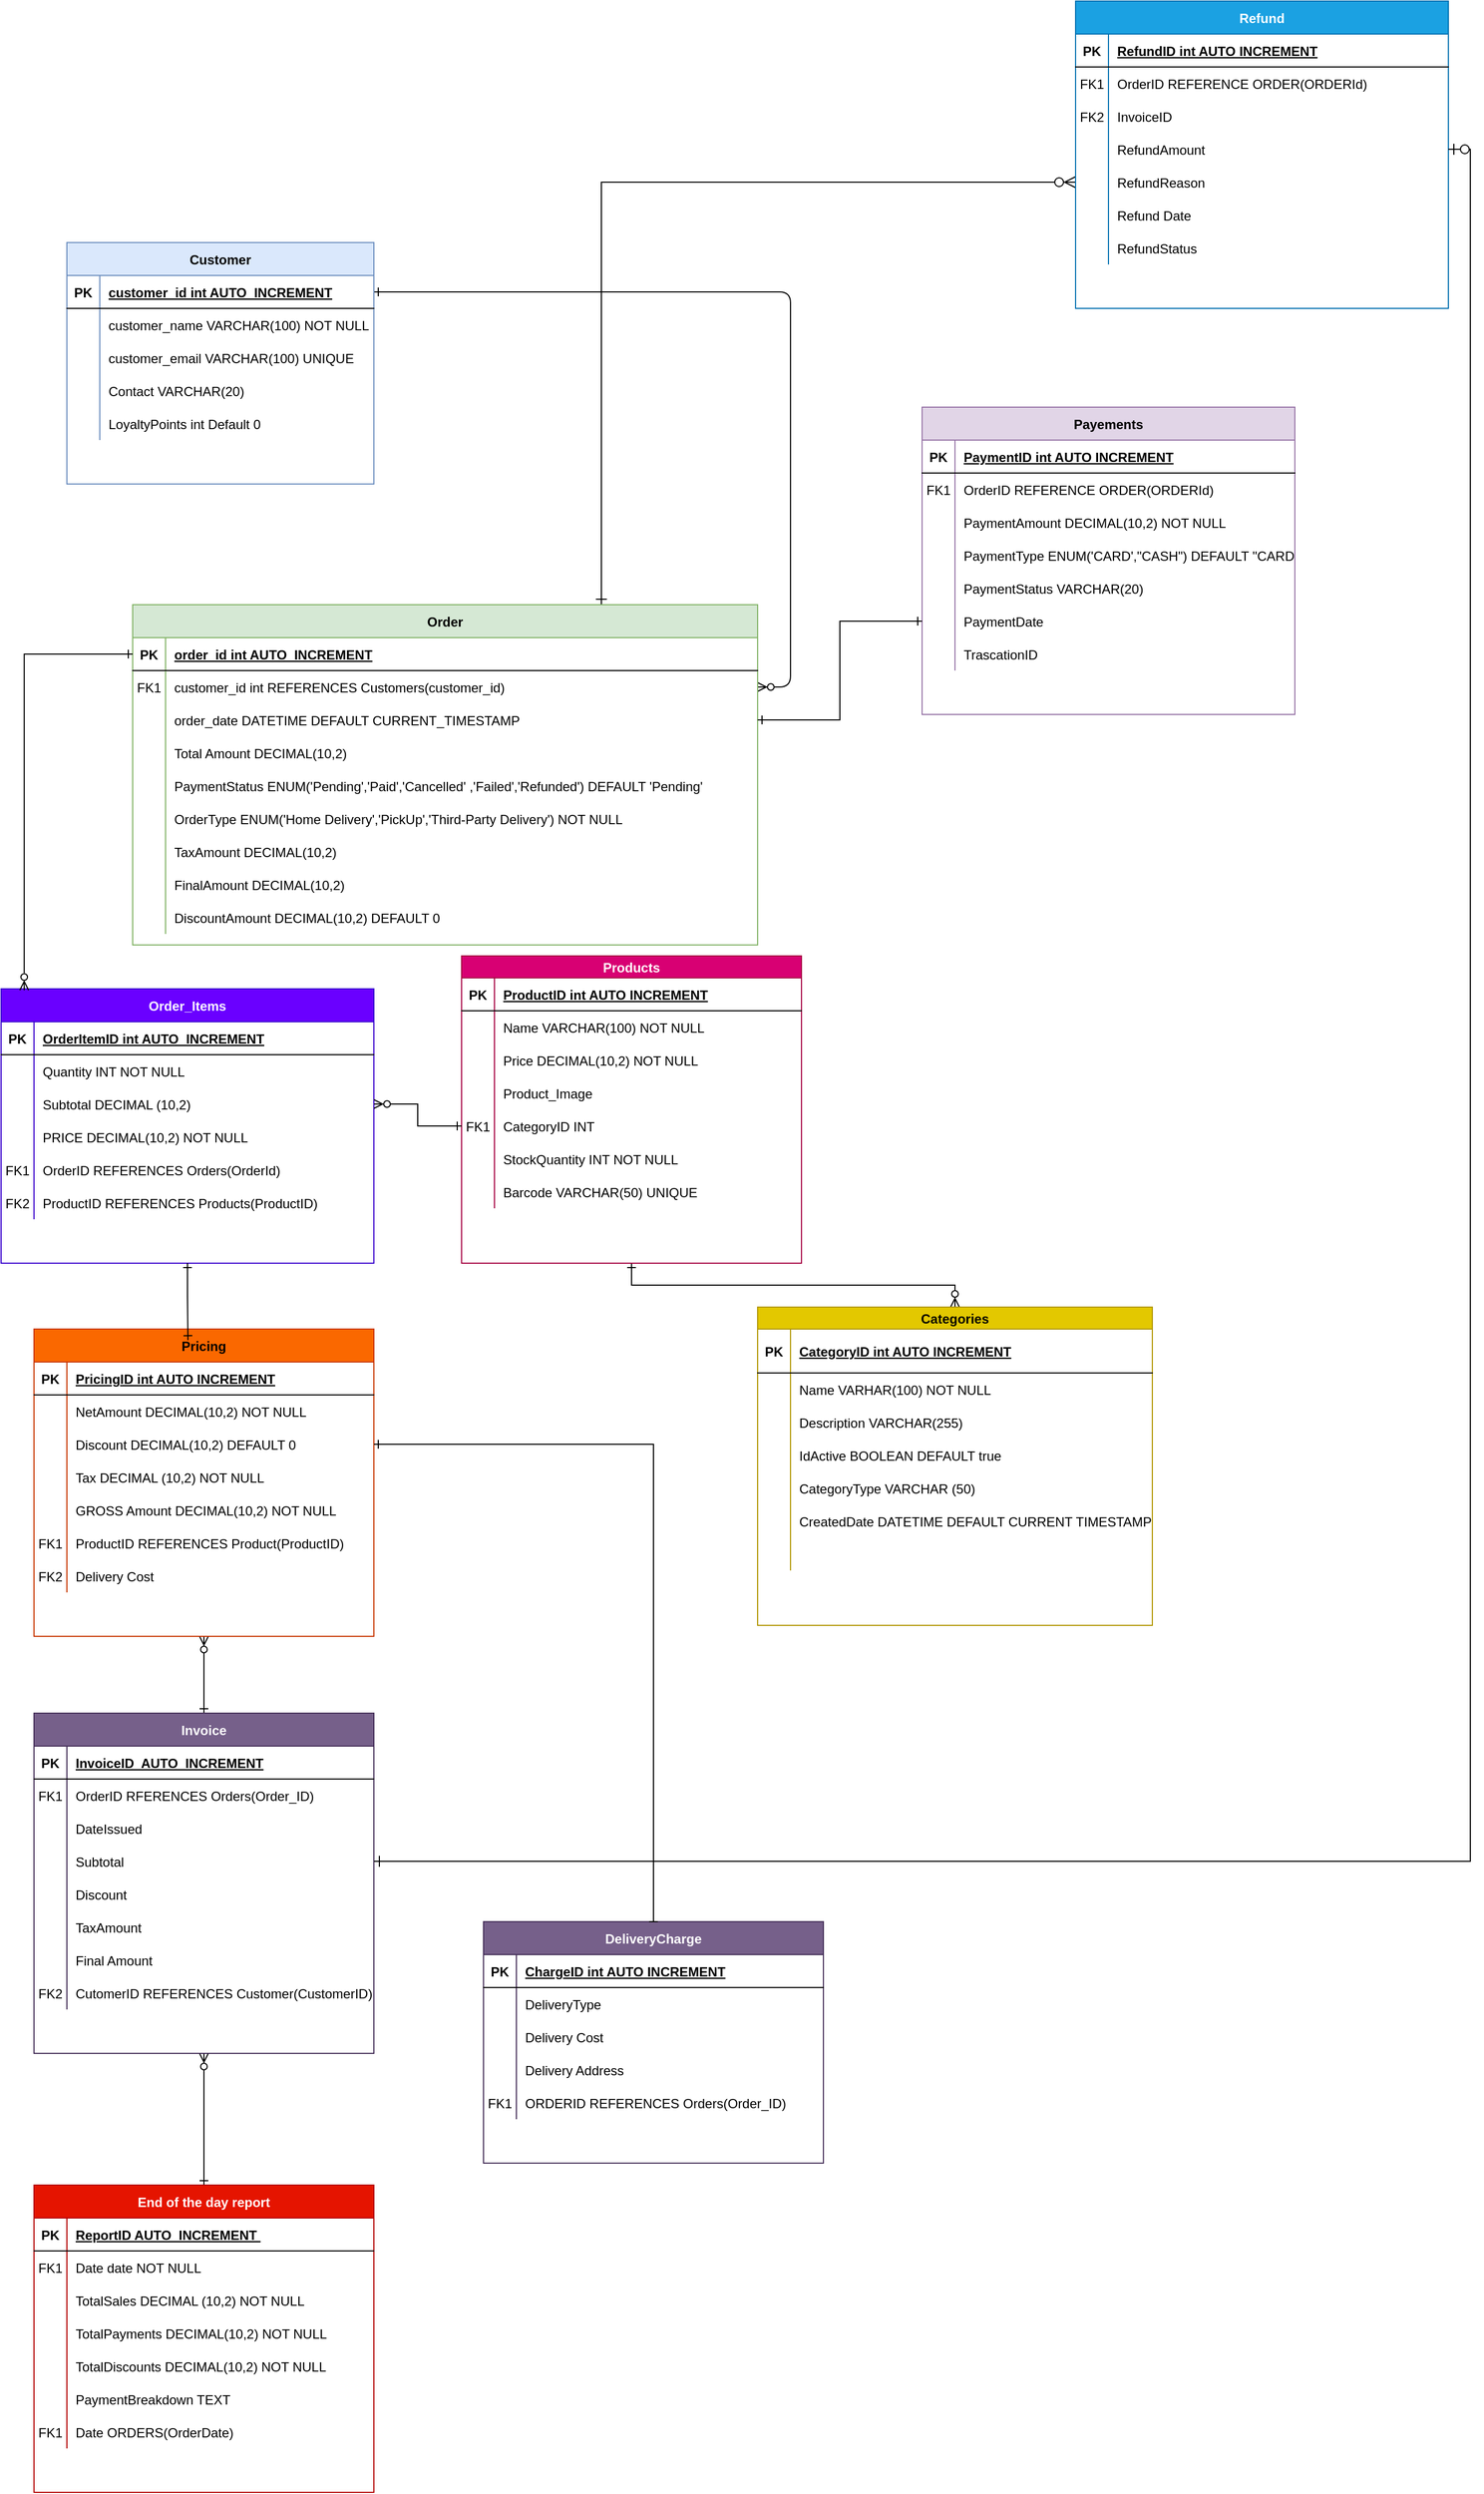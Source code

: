 <mxfile version="26.0.11">
  <diagram id="R2lEEEUBdFMjLlhIrx00" name="Page-1">
    <mxGraphModel dx="3549" dy="3486" grid="1" gridSize="10" guides="1" tooltips="1" connect="1" arrows="1" fold="1" page="1" pageScale="1" pageWidth="850" pageHeight="1100" math="0" shadow="0" extFonts="Permanent Marker^https://fonts.googleapis.com/css?family=Permanent+Marker">
      <root>
        <mxCell id="0" />
        <mxCell id="1" parent="0" />
        <mxCell id="C-vyLk0tnHw3VtMMgP7b-1" value="" style="edgeStyle=entityRelationEdgeStyle;endArrow=ERzeroToMany;startArrow=ERone;endFill=1;startFill=0;" parent="1" source="C-vyLk0tnHw3VtMMgP7b-24" target="C-vyLk0tnHw3VtMMgP7b-6" edge="1">
          <mxGeometry width="100" height="100" relative="1" as="geometry">
            <mxPoint x="340" y="720" as="sourcePoint" />
            <mxPoint x="440" y="620" as="targetPoint" />
          </mxGeometry>
        </mxCell>
        <mxCell id="C-vyLk0tnHw3VtMMgP7b-23" value="Customer" style="shape=table;startSize=30;container=1;collapsible=1;childLayout=tableLayout;fixedRows=1;rowLines=0;fontStyle=1;align=center;resizeLast=1;fillColor=#dae8fc;strokeColor=#6c8ebf;" parent="1" vertex="1">
          <mxGeometry x="120" y="40" width="280" height="220" as="geometry" />
        </mxCell>
        <mxCell id="C-vyLk0tnHw3VtMMgP7b-24" value="" style="shape=partialRectangle;collapsible=0;dropTarget=0;pointerEvents=0;fillColor=none;points=[[0,0.5],[1,0.5]];portConstraint=eastwest;top=0;left=0;right=0;bottom=1;" parent="C-vyLk0tnHw3VtMMgP7b-23" vertex="1">
          <mxGeometry y="30" width="280" height="30" as="geometry" />
        </mxCell>
        <mxCell id="C-vyLk0tnHw3VtMMgP7b-25" value="PK" style="shape=partialRectangle;overflow=hidden;connectable=0;fillColor=none;top=0;left=0;bottom=0;right=0;fontStyle=1;" parent="C-vyLk0tnHw3VtMMgP7b-24" vertex="1">
          <mxGeometry width="30" height="30" as="geometry">
            <mxRectangle width="30" height="30" as="alternateBounds" />
          </mxGeometry>
        </mxCell>
        <mxCell id="C-vyLk0tnHw3VtMMgP7b-26" value="customer_id int AUTO_INCREMENT" style="shape=partialRectangle;overflow=hidden;connectable=0;fillColor=none;top=0;left=0;bottom=0;right=0;align=left;spacingLeft=6;fontStyle=5;" parent="C-vyLk0tnHw3VtMMgP7b-24" vertex="1">
          <mxGeometry x="30" width="250" height="30" as="geometry">
            <mxRectangle width="250" height="30" as="alternateBounds" />
          </mxGeometry>
        </mxCell>
        <mxCell id="C-vyLk0tnHw3VtMMgP7b-27" value="" style="shape=partialRectangle;collapsible=0;dropTarget=0;pointerEvents=0;fillColor=none;points=[[0,0.5],[1,0.5]];portConstraint=eastwest;top=0;left=0;right=0;bottom=0;" parent="C-vyLk0tnHw3VtMMgP7b-23" vertex="1">
          <mxGeometry y="60" width="280" height="30" as="geometry" />
        </mxCell>
        <mxCell id="C-vyLk0tnHw3VtMMgP7b-28" value="" style="shape=partialRectangle;overflow=hidden;connectable=0;fillColor=none;top=0;left=0;bottom=0;right=0;" parent="C-vyLk0tnHw3VtMMgP7b-27" vertex="1">
          <mxGeometry width="30" height="30" as="geometry">
            <mxRectangle width="30" height="30" as="alternateBounds" />
          </mxGeometry>
        </mxCell>
        <mxCell id="C-vyLk0tnHw3VtMMgP7b-29" value="customer_name VARCHAR(100) NOT NULL" style="shape=partialRectangle;overflow=hidden;connectable=0;fillColor=none;top=0;left=0;bottom=0;right=0;align=left;spacingLeft=6;" parent="C-vyLk0tnHw3VtMMgP7b-27" vertex="1">
          <mxGeometry x="30" width="250" height="30" as="geometry">
            <mxRectangle width="250" height="30" as="alternateBounds" />
          </mxGeometry>
        </mxCell>
        <mxCell id="oMWBHyHtpi58LLRbtINO-4" style="shape=partialRectangle;collapsible=0;dropTarget=0;pointerEvents=0;fillColor=none;points=[[0,0.5],[1,0.5]];portConstraint=eastwest;top=0;left=0;right=0;bottom=0;" parent="C-vyLk0tnHw3VtMMgP7b-23" vertex="1">
          <mxGeometry y="90" width="280" height="30" as="geometry" />
        </mxCell>
        <mxCell id="oMWBHyHtpi58LLRbtINO-5" style="shape=partialRectangle;overflow=hidden;connectable=0;fillColor=none;top=0;left=0;bottom=0;right=0;" parent="oMWBHyHtpi58LLRbtINO-4" vertex="1">
          <mxGeometry width="30" height="30" as="geometry">
            <mxRectangle width="30" height="30" as="alternateBounds" />
          </mxGeometry>
        </mxCell>
        <mxCell id="oMWBHyHtpi58LLRbtINO-6" value="customer_email VARCHAR(100) UNIQUE " style="shape=partialRectangle;overflow=hidden;connectable=0;fillColor=none;top=0;left=0;bottom=0;right=0;align=left;spacingLeft=6;" parent="oMWBHyHtpi58LLRbtINO-4" vertex="1">
          <mxGeometry x="30" width="250" height="30" as="geometry">
            <mxRectangle width="250" height="30" as="alternateBounds" />
          </mxGeometry>
        </mxCell>
        <mxCell id="oMWBHyHtpi58LLRbtINO-7" style="shape=partialRectangle;collapsible=0;dropTarget=0;pointerEvents=0;fillColor=none;points=[[0,0.5],[1,0.5]];portConstraint=eastwest;top=0;left=0;right=0;bottom=0;" parent="C-vyLk0tnHw3VtMMgP7b-23" vertex="1">
          <mxGeometry y="120" width="280" height="30" as="geometry" />
        </mxCell>
        <mxCell id="oMWBHyHtpi58LLRbtINO-8" style="shape=partialRectangle;overflow=hidden;connectable=0;fillColor=none;top=0;left=0;bottom=0;right=0;" parent="oMWBHyHtpi58LLRbtINO-7" vertex="1">
          <mxGeometry width="30" height="30" as="geometry">
            <mxRectangle width="30" height="30" as="alternateBounds" />
          </mxGeometry>
        </mxCell>
        <mxCell id="oMWBHyHtpi58LLRbtINO-9" value="Contact VARCHAR(20)" style="shape=partialRectangle;overflow=hidden;connectable=0;fillColor=none;top=0;left=0;bottom=0;right=0;align=left;spacingLeft=6;" parent="oMWBHyHtpi58LLRbtINO-7" vertex="1">
          <mxGeometry x="30" width="250" height="30" as="geometry">
            <mxRectangle width="250" height="30" as="alternateBounds" />
          </mxGeometry>
        </mxCell>
        <mxCell id="oMWBHyHtpi58LLRbtINO-10" style="shape=partialRectangle;collapsible=0;dropTarget=0;pointerEvents=0;fillColor=none;points=[[0,0.5],[1,0.5]];portConstraint=eastwest;top=0;left=0;right=0;bottom=0;" parent="C-vyLk0tnHw3VtMMgP7b-23" vertex="1">
          <mxGeometry y="150" width="280" height="30" as="geometry" />
        </mxCell>
        <mxCell id="oMWBHyHtpi58LLRbtINO-11" style="shape=partialRectangle;overflow=hidden;connectable=0;fillColor=none;top=0;left=0;bottom=0;right=0;" parent="oMWBHyHtpi58LLRbtINO-10" vertex="1">
          <mxGeometry width="30" height="30" as="geometry">
            <mxRectangle width="30" height="30" as="alternateBounds" />
          </mxGeometry>
        </mxCell>
        <mxCell id="oMWBHyHtpi58LLRbtINO-12" value="LoyaltyPoints int Default 0" style="shape=partialRectangle;overflow=hidden;connectable=0;fillColor=none;top=0;left=0;bottom=0;right=0;align=left;spacingLeft=6;" parent="oMWBHyHtpi58LLRbtINO-10" vertex="1">
          <mxGeometry x="30" width="250" height="30" as="geometry">
            <mxRectangle width="250" height="30" as="alternateBounds" />
          </mxGeometry>
        </mxCell>
        <mxCell id="o8RY0I7nMyObsoY_iMr7-54" style="edgeStyle=orthogonalEdgeStyle;rounded=0;orthogonalLoop=1;jettySize=auto;html=1;exitX=0.75;exitY=0;exitDx=0;exitDy=0;entryX=0;entryY=0.5;entryDx=0;entryDy=0;fontSize=12;startSize=8;endSize=8;startArrow=ERone;startFill=0;endArrow=ERzeroToMany;endFill=0;" edge="1" parent="1" source="C-vyLk0tnHw3VtMMgP7b-2" target="o8RY0I7nMyObsoY_iMr7-14">
          <mxGeometry relative="1" as="geometry" />
        </mxCell>
        <mxCell id="C-vyLk0tnHw3VtMMgP7b-2" value="Order" style="shape=table;startSize=30;container=1;collapsible=1;childLayout=tableLayout;fixedRows=1;rowLines=0;fontStyle=1;align=center;resizeLast=1;fillColor=#d5e8d4;strokeColor=#82b366;" parent="1" vertex="1">
          <mxGeometry x="180" y="370" width="570" height="310" as="geometry" />
        </mxCell>
        <mxCell id="C-vyLk0tnHw3VtMMgP7b-3" value="" style="shape=partialRectangle;collapsible=0;dropTarget=0;pointerEvents=0;fillColor=none;points=[[0,0.5],[1,0.5]];portConstraint=eastwest;top=0;left=0;right=0;bottom=1;" parent="C-vyLk0tnHw3VtMMgP7b-2" vertex="1">
          <mxGeometry y="30" width="570" height="30" as="geometry" />
        </mxCell>
        <mxCell id="C-vyLk0tnHw3VtMMgP7b-4" value="PK" style="shape=partialRectangle;overflow=hidden;connectable=0;fillColor=none;top=0;left=0;bottom=0;right=0;fontStyle=1;" parent="C-vyLk0tnHw3VtMMgP7b-3" vertex="1">
          <mxGeometry width="30" height="30" as="geometry">
            <mxRectangle width="30" height="30" as="alternateBounds" />
          </mxGeometry>
        </mxCell>
        <mxCell id="C-vyLk0tnHw3VtMMgP7b-5" value="order_id int AUTO_INCREMENT" style="shape=partialRectangle;overflow=hidden;connectable=0;fillColor=none;top=0;left=0;bottom=0;right=0;align=left;spacingLeft=6;fontStyle=5;" parent="C-vyLk0tnHw3VtMMgP7b-3" vertex="1">
          <mxGeometry x="30" width="540" height="30" as="geometry">
            <mxRectangle width="540" height="30" as="alternateBounds" />
          </mxGeometry>
        </mxCell>
        <mxCell id="C-vyLk0tnHw3VtMMgP7b-6" value="" style="shape=partialRectangle;collapsible=0;dropTarget=0;pointerEvents=0;fillColor=none;points=[[0,0.5],[1,0.5]];portConstraint=eastwest;top=0;left=0;right=0;bottom=0;" parent="C-vyLk0tnHw3VtMMgP7b-2" vertex="1">
          <mxGeometry y="60" width="570" height="30" as="geometry" />
        </mxCell>
        <mxCell id="C-vyLk0tnHw3VtMMgP7b-7" value="FK1" style="shape=partialRectangle;overflow=hidden;connectable=0;fillColor=none;top=0;left=0;bottom=0;right=0;" parent="C-vyLk0tnHw3VtMMgP7b-6" vertex="1">
          <mxGeometry width="30" height="30" as="geometry">
            <mxRectangle width="30" height="30" as="alternateBounds" />
          </mxGeometry>
        </mxCell>
        <mxCell id="C-vyLk0tnHw3VtMMgP7b-8" value="customer_id int REFERENCES Customers(customer_id)" style="shape=partialRectangle;overflow=hidden;connectable=0;fillColor=none;top=0;left=0;bottom=0;right=0;align=left;spacingLeft=6;" parent="C-vyLk0tnHw3VtMMgP7b-6" vertex="1">
          <mxGeometry x="30" width="540" height="30" as="geometry">
            <mxRectangle width="540" height="30" as="alternateBounds" />
          </mxGeometry>
        </mxCell>
        <mxCell id="C-vyLk0tnHw3VtMMgP7b-9" value="" style="shape=partialRectangle;collapsible=0;dropTarget=0;pointerEvents=0;fillColor=none;points=[[0,0.5],[1,0.5]];portConstraint=eastwest;top=0;left=0;right=0;bottom=0;" parent="C-vyLk0tnHw3VtMMgP7b-2" vertex="1">
          <mxGeometry y="90" width="570" height="30" as="geometry" />
        </mxCell>
        <mxCell id="C-vyLk0tnHw3VtMMgP7b-10" value="" style="shape=partialRectangle;overflow=hidden;connectable=0;fillColor=none;top=0;left=0;bottom=0;right=0;" parent="C-vyLk0tnHw3VtMMgP7b-9" vertex="1">
          <mxGeometry width="30" height="30" as="geometry">
            <mxRectangle width="30" height="30" as="alternateBounds" />
          </mxGeometry>
        </mxCell>
        <mxCell id="C-vyLk0tnHw3VtMMgP7b-11" value="order_date DATETIME DEFAULT CURRENT_TIMESTAMP" style="shape=partialRectangle;overflow=hidden;connectable=0;fillColor=none;top=0;left=0;bottom=0;right=0;align=left;spacingLeft=6;" parent="C-vyLk0tnHw3VtMMgP7b-9" vertex="1">
          <mxGeometry x="30" width="540" height="30" as="geometry">
            <mxRectangle width="540" height="30" as="alternateBounds" />
          </mxGeometry>
        </mxCell>
        <mxCell id="oMWBHyHtpi58LLRbtINO-19" style="shape=partialRectangle;collapsible=0;dropTarget=0;pointerEvents=0;fillColor=none;points=[[0,0.5],[1,0.5]];portConstraint=eastwest;top=0;left=0;right=0;bottom=0;" parent="C-vyLk0tnHw3VtMMgP7b-2" vertex="1">
          <mxGeometry y="120" width="570" height="30" as="geometry" />
        </mxCell>
        <mxCell id="oMWBHyHtpi58LLRbtINO-20" style="shape=partialRectangle;overflow=hidden;connectable=0;fillColor=none;top=0;left=0;bottom=0;right=0;" parent="oMWBHyHtpi58LLRbtINO-19" vertex="1">
          <mxGeometry width="30" height="30" as="geometry">
            <mxRectangle width="30" height="30" as="alternateBounds" />
          </mxGeometry>
        </mxCell>
        <mxCell id="oMWBHyHtpi58LLRbtINO-21" value="Total Amount DECIMAL(10,2)" style="shape=partialRectangle;overflow=hidden;connectable=0;fillColor=none;top=0;left=0;bottom=0;right=0;align=left;spacingLeft=6;" parent="oMWBHyHtpi58LLRbtINO-19" vertex="1">
          <mxGeometry x="30" width="540" height="30" as="geometry">
            <mxRectangle width="540" height="30" as="alternateBounds" />
          </mxGeometry>
        </mxCell>
        <mxCell id="oMWBHyHtpi58LLRbtINO-22" style="shape=partialRectangle;collapsible=0;dropTarget=0;pointerEvents=0;fillColor=none;points=[[0,0.5],[1,0.5]];portConstraint=eastwest;top=0;left=0;right=0;bottom=0;" parent="C-vyLk0tnHw3VtMMgP7b-2" vertex="1">
          <mxGeometry y="150" width="570" height="30" as="geometry" />
        </mxCell>
        <mxCell id="oMWBHyHtpi58LLRbtINO-23" style="shape=partialRectangle;overflow=hidden;connectable=0;fillColor=none;top=0;left=0;bottom=0;right=0;" parent="oMWBHyHtpi58LLRbtINO-22" vertex="1">
          <mxGeometry width="30" height="30" as="geometry">
            <mxRectangle width="30" height="30" as="alternateBounds" />
          </mxGeometry>
        </mxCell>
        <mxCell id="oMWBHyHtpi58LLRbtINO-24" value="PaymentStatus ENUM(&#39;Pending&#39;,&#39;Paid&#39;,&#39;Cancelled&#39; ,&#39;Failed&#39;,&#39;Refunded&#39;) DEFAULT &#39;Pending&#39;" style="shape=partialRectangle;overflow=hidden;connectable=0;fillColor=none;top=0;left=0;bottom=0;right=0;align=left;spacingLeft=6;" parent="oMWBHyHtpi58LLRbtINO-22" vertex="1">
          <mxGeometry x="30" width="540" height="30" as="geometry">
            <mxRectangle width="540" height="30" as="alternateBounds" />
          </mxGeometry>
        </mxCell>
        <mxCell id="oMWBHyHtpi58LLRbtINO-25" style="shape=partialRectangle;collapsible=0;dropTarget=0;pointerEvents=0;fillColor=none;points=[[0,0.5],[1,0.5]];portConstraint=eastwest;top=0;left=0;right=0;bottom=0;" parent="C-vyLk0tnHw3VtMMgP7b-2" vertex="1">
          <mxGeometry y="180" width="570" height="30" as="geometry" />
        </mxCell>
        <mxCell id="oMWBHyHtpi58LLRbtINO-26" style="shape=partialRectangle;overflow=hidden;connectable=0;fillColor=none;top=0;left=0;bottom=0;right=0;" parent="oMWBHyHtpi58LLRbtINO-25" vertex="1">
          <mxGeometry width="30" height="30" as="geometry">
            <mxRectangle width="30" height="30" as="alternateBounds" />
          </mxGeometry>
        </mxCell>
        <mxCell id="oMWBHyHtpi58LLRbtINO-27" value="OrderType ENUM(&#39;Home Delivery&#39;,&#39;PickUp&#39;,&#39;Third-Party Delivery&#39;) NOT NULL" style="shape=partialRectangle;overflow=hidden;connectable=0;fillColor=none;top=0;left=0;bottom=0;right=0;align=left;spacingLeft=6;" parent="oMWBHyHtpi58LLRbtINO-25" vertex="1">
          <mxGeometry x="30" width="540" height="30" as="geometry">
            <mxRectangle width="540" height="30" as="alternateBounds" />
          </mxGeometry>
        </mxCell>
        <mxCell id="oMWBHyHtpi58LLRbtINO-28" style="shape=partialRectangle;collapsible=0;dropTarget=0;pointerEvents=0;fillColor=none;points=[[0,0.5],[1,0.5]];portConstraint=eastwest;top=0;left=0;right=0;bottom=0;" parent="C-vyLk0tnHw3VtMMgP7b-2" vertex="1">
          <mxGeometry y="210" width="570" height="30" as="geometry" />
        </mxCell>
        <mxCell id="oMWBHyHtpi58LLRbtINO-29" value="" style="shape=partialRectangle;overflow=hidden;connectable=0;fillColor=none;top=0;left=0;bottom=0;right=0;" parent="oMWBHyHtpi58LLRbtINO-28" vertex="1">
          <mxGeometry width="30" height="30" as="geometry">
            <mxRectangle width="30" height="30" as="alternateBounds" />
          </mxGeometry>
        </mxCell>
        <mxCell id="oMWBHyHtpi58LLRbtINO-30" value="TaxAmount DECIMAL(10,2)" style="shape=partialRectangle;overflow=hidden;connectable=0;fillColor=none;top=0;left=0;bottom=0;right=0;align=left;spacingLeft=6;" parent="oMWBHyHtpi58LLRbtINO-28" vertex="1">
          <mxGeometry x="30" width="540" height="30" as="geometry">
            <mxRectangle width="540" height="30" as="alternateBounds" />
          </mxGeometry>
        </mxCell>
        <mxCell id="oMWBHyHtpi58LLRbtINO-202" style="shape=partialRectangle;collapsible=0;dropTarget=0;pointerEvents=0;fillColor=none;points=[[0,0.5],[1,0.5]];portConstraint=eastwest;top=0;left=0;right=0;bottom=0;" parent="C-vyLk0tnHw3VtMMgP7b-2" vertex="1">
          <mxGeometry y="240" width="570" height="30" as="geometry" />
        </mxCell>
        <mxCell id="oMWBHyHtpi58LLRbtINO-203" style="shape=partialRectangle;overflow=hidden;connectable=0;fillColor=none;top=0;left=0;bottom=0;right=0;" parent="oMWBHyHtpi58LLRbtINO-202" vertex="1">
          <mxGeometry width="30" height="30" as="geometry">
            <mxRectangle width="30" height="30" as="alternateBounds" />
          </mxGeometry>
        </mxCell>
        <mxCell id="oMWBHyHtpi58LLRbtINO-204" value="FinalAmount DECIMAL(10,2)" style="shape=partialRectangle;overflow=hidden;connectable=0;fillColor=none;top=0;left=0;bottom=0;right=0;align=left;spacingLeft=6;" parent="oMWBHyHtpi58LLRbtINO-202" vertex="1">
          <mxGeometry x="30" width="540" height="30" as="geometry">
            <mxRectangle width="540" height="30" as="alternateBounds" />
          </mxGeometry>
        </mxCell>
        <mxCell id="oMWBHyHtpi58LLRbtINO-205" style="shape=partialRectangle;collapsible=0;dropTarget=0;pointerEvents=0;fillColor=none;points=[[0,0.5],[1,0.5]];portConstraint=eastwest;top=0;left=0;right=0;bottom=0;" parent="C-vyLk0tnHw3VtMMgP7b-2" vertex="1">
          <mxGeometry y="270" width="570" height="30" as="geometry" />
        </mxCell>
        <mxCell id="oMWBHyHtpi58LLRbtINO-206" style="shape=partialRectangle;overflow=hidden;connectable=0;fillColor=none;top=0;left=0;bottom=0;right=0;" parent="oMWBHyHtpi58LLRbtINO-205" vertex="1">
          <mxGeometry width="30" height="30" as="geometry">
            <mxRectangle width="30" height="30" as="alternateBounds" />
          </mxGeometry>
        </mxCell>
        <mxCell id="oMWBHyHtpi58LLRbtINO-207" value="DiscountAmount DECIMAL(10,2) DEFAULT 0" style="shape=partialRectangle;overflow=hidden;connectable=0;fillColor=none;top=0;left=0;bottom=0;right=0;align=left;spacingLeft=6;" parent="oMWBHyHtpi58LLRbtINO-205" vertex="1">
          <mxGeometry x="30" width="540" height="30" as="geometry">
            <mxRectangle width="540" height="30" as="alternateBounds" />
          </mxGeometry>
        </mxCell>
        <mxCell id="oMWBHyHtpi58LLRbtINO-37" value="Order_Items" style="shape=table;startSize=30;container=1;collapsible=1;childLayout=tableLayout;fixedRows=1;rowLines=0;fontStyle=1;align=center;resizeLast=1;fillColor=#6a00ff;fontColor=#ffffff;strokeColor=#3700CC;" parent="1" vertex="1">
          <mxGeometry x="60" y="720" width="340" height="250" as="geometry" />
        </mxCell>
        <mxCell id="oMWBHyHtpi58LLRbtINO-38" value="" style="shape=partialRectangle;collapsible=0;dropTarget=0;pointerEvents=0;fillColor=none;points=[[0,0.5],[1,0.5]];portConstraint=eastwest;top=0;left=0;right=0;bottom=1;" parent="oMWBHyHtpi58LLRbtINO-37" vertex="1">
          <mxGeometry y="30" width="340" height="30" as="geometry" />
        </mxCell>
        <mxCell id="oMWBHyHtpi58LLRbtINO-39" value="PK" style="shape=partialRectangle;overflow=hidden;connectable=0;fillColor=none;top=0;left=0;bottom=0;right=0;fontStyle=1;" parent="oMWBHyHtpi58LLRbtINO-38" vertex="1">
          <mxGeometry width="30" height="30" as="geometry">
            <mxRectangle width="30" height="30" as="alternateBounds" />
          </mxGeometry>
        </mxCell>
        <mxCell id="oMWBHyHtpi58LLRbtINO-40" value="OrderItemID int AUTO_INCREMENT" style="shape=partialRectangle;overflow=hidden;connectable=0;fillColor=none;top=0;left=0;bottom=0;right=0;align=left;spacingLeft=6;fontStyle=5;" parent="oMWBHyHtpi58LLRbtINO-38" vertex="1">
          <mxGeometry x="30" width="310" height="30" as="geometry">
            <mxRectangle width="310" height="30" as="alternateBounds" />
          </mxGeometry>
        </mxCell>
        <mxCell id="oMWBHyHtpi58LLRbtINO-41" value="" style="shape=partialRectangle;collapsible=0;dropTarget=0;pointerEvents=0;fillColor=none;points=[[0,0.5],[1,0.5]];portConstraint=eastwest;top=0;left=0;right=0;bottom=0;" parent="oMWBHyHtpi58LLRbtINO-37" vertex="1">
          <mxGeometry y="60" width="340" height="30" as="geometry" />
        </mxCell>
        <mxCell id="oMWBHyHtpi58LLRbtINO-42" value="" style="shape=partialRectangle;overflow=hidden;connectable=0;fillColor=none;top=0;left=0;bottom=0;right=0;" parent="oMWBHyHtpi58LLRbtINO-41" vertex="1">
          <mxGeometry width="30" height="30" as="geometry">
            <mxRectangle width="30" height="30" as="alternateBounds" />
          </mxGeometry>
        </mxCell>
        <mxCell id="oMWBHyHtpi58LLRbtINO-43" value="Quantity INT NOT NULL" style="shape=partialRectangle;overflow=hidden;connectable=0;fillColor=none;top=0;left=0;bottom=0;right=0;align=left;spacingLeft=6;" parent="oMWBHyHtpi58LLRbtINO-41" vertex="1">
          <mxGeometry x="30" width="310" height="30" as="geometry">
            <mxRectangle width="310" height="30" as="alternateBounds" />
          </mxGeometry>
        </mxCell>
        <mxCell id="oMWBHyHtpi58LLRbtINO-44" style="shape=partialRectangle;collapsible=0;dropTarget=0;pointerEvents=0;fillColor=none;points=[[0,0.5],[1,0.5]];portConstraint=eastwest;top=0;left=0;right=0;bottom=0;" parent="oMWBHyHtpi58LLRbtINO-37" vertex="1">
          <mxGeometry y="90" width="340" height="30" as="geometry" />
        </mxCell>
        <mxCell id="oMWBHyHtpi58LLRbtINO-45" style="shape=partialRectangle;overflow=hidden;connectable=0;fillColor=none;top=0;left=0;bottom=0;right=0;" parent="oMWBHyHtpi58LLRbtINO-44" vertex="1">
          <mxGeometry width="30" height="30" as="geometry">
            <mxRectangle width="30" height="30" as="alternateBounds" />
          </mxGeometry>
        </mxCell>
        <mxCell id="oMWBHyHtpi58LLRbtINO-46" value="Subtotal DECIMAL (10,2)" style="shape=partialRectangle;overflow=hidden;connectable=0;fillColor=none;top=0;left=0;bottom=0;right=0;align=left;spacingLeft=6;" parent="oMWBHyHtpi58LLRbtINO-44" vertex="1">
          <mxGeometry x="30" width="310" height="30" as="geometry">
            <mxRectangle width="310" height="30" as="alternateBounds" />
          </mxGeometry>
        </mxCell>
        <mxCell id="oMWBHyHtpi58LLRbtINO-47" style="shape=partialRectangle;collapsible=0;dropTarget=0;pointerEvents=0;fillColor=none;points=[[0,0.5],[1,0.5]];portConstraint=eastwest;top=0;left=0;right=0;bottom=0;" parent="oMWBHyHtpi58LLRbtINO-37" vertex="1">
          <mxGeometry y="120" width="340" height="30" as="geometry" />
        </mxCell>
        <mxCell id="oMWBHyHtpi58LLRbtINO-48" style="shape=partialRectangle;overflow=hidden;connectable=0;fillColor=none;top=0;left=0;bottom=0;right=0;" parent="oMWBHyHtpi58LLRbtINO-47" vertex="1">
          <mxGeometry width="30" height="30" as="geometry">
            <mxRectangle width="30" height="30" as="alternateBounds" />
          </mxGeometry>
        </mxCell>
        <mxCell id="oMWBHyHtpi58LLRbtINO-49" value="PRICE DECIMAL(10,2) NOT NULL" style="shape=partialRectangle;overflow=hidden;connectable=0;fillColor=none;top=0;left=0;bottom=0;right=0;align=left;spacingLeft=6;" parent="oMWBHyHtpi58LLRbtINO-47" vertex="1">
          <mxGeometry x="30" width="310" height="30" as="geometry">
            <mxRectangle width="310" height="30" as="alternateBounds" />
          </mxGeometry>
        </mxCell>
        <mxCell id="oMWBHyHtpi58LLRbtINO-50" style="shape=partialRectangle;collapsible=0;dropTarget=0;pointerEvents=0;fillColor=none;points=[[0,0.5],[1,0.5]];portConstraint=eastwest;top=0;left=0;right=0;bottom=0;" parent="oMWBHyHtpi58LLRbtINO-37" vertex="1">
          <mxGeometry y="150" width="340" height="30" as="geometry" />
        </mxCell>
        <mxCell id="oMWBHyHtpi58LLRbtINO-51" value="FK1" style="shape=partialRectangle;overflow=hidden;connectable=0;fillColor=none;top=0;left=0;bottom=0;right=0;" parent="oMWBHyHtpi58LLRbtINO-50" vertex="1">
          <mxGeometry width="30" height="30" as="geometry">
            <mxRectangle width="30" height="30" as="alternateBounds" />
          </mxGeometry>
        </mxCell>
        <mxCell id="oMWBHyHtpi58LLRbtINO-52" value="OrderID REFERENCES Orders(OrderId)" style="shape=partialRectangle;overflow=hidden;connectable=0;fillColor=none;top=0;left=0;bottom=0;right=0;align=left;spacingLeft=6;" parent="oMWBHyHtpi58LLRbtINO-50" vertex="1">
          <mxGeometry x="30" width="310" height="30" as="geometry">
            <mxRectangle width="310" height="30" as="alternateBounds" />
          </mxGeometry>
        </mxCell>
        <mxCell id="oMWBHyHtpi58LLRbtINO-53" style="shape=partialRectangle;collapsible=0;dropTarget=0;pointerEvents=0;fillColor=none;points=[[0,0.5],[1,0.5]];portConstraint=eastwest;top=0;left=0;right=0;bottom=0;" parent="oMWBHyHtpi58LLRbtINO-37" vertex="1">
          <mxGeometry y="180" width="340" height="30" as="geometry" />
        </mxCell>
        <mxCell id="oMWBHyHtpi58LLRbtINO-54" value="FK2" style="shape=partialRectangle;overflow=hidden;connectable=0;fillColor=none;top=0;left=0;bottom=0;right=0;" parent="oMWBHyHtpi58LLRbtINO-53" vertex="1">
          <mxGeometry width="30" height="30" as="geometry">
            <mxRectangle width="30" height="30" as="alternateBounds" />
          </mxGeometry>
        </mxCell>
        <mxCell id="oMWBHyHtpi58LLRbtINO-55" value="ProductID REFERENCES Products(ProductID)" style="shape=partialRectangle;overflow=hidden;connectable=0;fillColor=none;top=0;left=0;bottom=0;right=0;align=left;spacingLeft=6;" parent="oMWBHyHtpi58LLRbtINO-53" vertex="1">
          <mxGeometry x="30" width="310" height="30" as="geometry">
            <mxRectangle width="310" height="30" as="alternateBounds" />
          </mxGeometry>
        </mxCell>
        <mxCell id="oMWBHyHtpi58LLRbtINO-176" style="edgeStyle=orthogonalEdgeStyle;rounded=0;orthogonalLoop=1;jettySize=auto;html=1;exitX=0.5;exitY=1;exitDx=0;exitDy=0;startArrow=ERone;startFill=0;endArrow=ERzeroToMany;endFill=0;" parent="1" source="oMWBHyHtpi58LLRbtINO-56" target="oMWBHyHtpi58LLRbtINO-78" edge="1">
          <mxGeometry relative="1" as="geometry" />
        </mxCell>
        <mxCell id="oMWBHyHtpi58LLRbtINO-56" value="Products" style="shape=table;startSize=20;container=1;collapsible=1;childLayout=tableLayout;fixedRows=1;rowLines=0;fontStyle=1;align=center;resizeLast=1;fillColor=#d80073;fontColor=#ffffff;strokeColor=#A50040;" parent="1" vertex="1">
          <mxGeometry x="480" y="690" width="310" height="280" as="geometry" />
        </mxCell>
        <mxCell id="oMWBHyHtpi58LLRbtINO-57" value="" style="shape=partialRectangle;collapsible=0;dropTarget=0;pointerEvents=0;fillColor=none;points=[[0,0.5],[1,0.5]];portConstraint=eastwest;top=0;left=0;right=0;bottom=1;" parent="oMWBHyHtpi58LLRbtINO-56" vertex="1">
          <mxGeometry y="20" width="310" height="30" as="geometry" />
        </mxCell>
        <mxCell id="oMWBHyHtpi58LLRbtINO-58" value="PK" style="shape=partialRectangle;overflow=hidden;connectable=0;fillColor=none;top=0;left=0;bottom=0;right=0;fontStyle=1;" parent="oMWBHyHtpi58LLRbtINO-57" vertex="1">
          <mxGeometry width="30" height="30" as="geometry">
            <mxRectangle width="30" height="30" as="alternateBounds" />
          </mxGeometry>
        </mxCell>
        <mxCell id="oMWBHyHtpi58LLRbtINO-59" value="ProductID int AUTO INCREMENT" style="shape=partialRectangle;overflow=hidden;connectable=0;fillColor=none;top=0;left=0;bottom=0;right=0;align=left;spacingLeft=6;fontStyle=5;" parent="oMWBHyHtpi58LLRbtINO-57" vertex="1">
          <mxGeometry x="30" width="280" height="30" as="geometry">
            <mxRectangle width="280" height="30" as="alternateBounds" />
          </mxGeometry>
        </mxCell>
        <mxCell id="oMWBHyHtpi58LLRbtINO-60" value="" style="shape=partialRectangle;collapsible=0;dropTarget=0;pointerEvents=0;fillColor=none;points=[[0,0.5],[1,0.5]];portConstraint=eastwest;top=0;left=0;right=0;bottom=0;" parent="oMWBHyHtpi58LLRbtINO-56" vertex="1">
          <mxGeometry y="50" width="310" height="30" as="geometry" />
        </mxCell>
        <mxCell id="oMWBHyHtpi58LLRbtINO-61" value="" style="shape=partialRectangle;overflow=hidden;connectable=0;fillColor=none;top=0;left=0;bottom=0;right=0;" parent="oMWBHyHtpi58LLRbtINO-60" vertex="1">
          <mxGeometry width="30" height="30" as="geometry">
            <mxRectangle width="30" height="30" as="alternateBounds" />
          </mxGeometry>
        </mxCell>
        <mxCell id="oMWBHyHtpi58LLRbtINO-62" value="Name VARCHAR(100) NOT NULL" style="shape=partialRectangle;overflow=hidden;connectable=0;fillColor=none;top=0;left=0;bottom=0;right=0;align=left;spacingLeft=6;" parent="oMWBHyHtpi58LLRbtINO-60" vertex="1">
          <mxGeometry x="30" width="280" height="30" as="geometry">
            <mxRectangle width="280" height="30" as="alternateBounds" />
          </mxGeometry>
        </mxCell>
        <mxCell id="oMWBHyHtpi58LLRbtINO-63" style="shape=partialRectangle;collapsible=0;dropTarget=0;pointerEvents=0;fillColor=none;points=[[0,0.5],[1,0.5]];portConstraint=eastwest;top=0;left=0;right=0;bottom=0;" parent="oMWBHyHtpi58LLRbtINO-56" vertex="1">
          <mxGeometry y="80" width="310" height="30" as="geometry" />
        </mxCell>
        <mxCell id="oMWBHyHtpi58LLRbtINO-64" style="shape=partialRectangle;overflow=hidden;connectable=0;fillColor=none;top=0;left=0;bottom=0;right=0;" parent="oMWBHyHtpi58LLRbtINO-63" vertex="1">
          <mxGeometry width="30" height="30" as="geometry">
            <mxRectangle width="30" height="30" as="alternateBounds" />
          </mxGeometry>
        </mxCell>
        <mxCell id="oMWBHyHtpi58LLRbtINO-65" value="Price DECIMAL(10,2) NOT NULL" style="shape=partialRectangle;overflow=hidden;connectable=0;fillColor=none;top=0;left=0;bottom=0;right=0;align=left;spacingLeft=6;" parent="oMWBHyHtpi58LLRbtINO-63" vertex="1">
          <mxGeometry x="30" width="280" height="30" as="geometry">
            <mxRectangle width="280" height="30" as="alternateBounds" />
          </mxGeometry>
        </mxCell>
        <mxCell id="oMWBHyHtpi58LLRbtINO-199" style="shape=partialRectangle;collapsible=0;dropTarget=0;pointerEvents=0;fillColor=none;points=[[0,0.5],[1,0.5]];portConstraint=eastwest;top=0;left=0;right=0;bottom=0;" parent="oMWBHyHtpi58LLRbtINO-56" vertex="1">
          <mxGeometry y="110" width="310" height="30" as="geometry" />
        </mxCell>
        <mxCell id="oMWBHyHtpi58LLRbtINO-200" style="shape=partialRectangle;overflow=hidden;connectable=0;fillColor=none;top=0;left=0;bottom=0;right=0;" parent="oMWBHyHtpi58LLRbtINO-199" vertex="1">
          <mxGeometry width="30" height="30" as="geometry">
            <mxRectangle width="30" height="30" as="alternateBounds" />
          </mxGeometry>
        </mxCell>
        <mxCell id="oMWBHyHtpi58LLRbtINO-201" value="Product_Image" style="shape=partialRectangle;overflow=hidden;connectable=0;fillColor=none;top=0;left=0;bottom=0;right=0;align=left;spacingLeft=6;" parent="oMWBHyHtpi58LLRbtINO-199" vertex="1">
          <mxGeometry x="30" width="280" height="30" as="geometry">
            <mxRectangle width="280" height="30" as="alternateBounds" />
          </mxGeometry>
        </mxCell>
        <mxCell id="oMWBHyHtpi58LLRbtINO-66" style="shape=partialRectangle;collapsible=0;dropTarget=0;pointerEvents=0;fillColor=none;points=[[0,0.5],[1,0.5]];portConstraint=eastwest;top=0;left=0;right=0;bottom=0;" parent="oMWBHyHtpi58LLRbtINO-56" vertex="1">
          <mxGeometry y="140" width="310" height="30" as="geometry" />
        </mxCell>
        <mxCell id="oMWBHyHtpi58LLRbtINO-67" value="FK1" style="shape=partialRectangle;overflow=hidden;connectable=0;fillColor=none;top=0;left=0;bottom=0;right=0;" parent="oMWBHyHtpi58LLRbtINO-66" vertex="1">
          <mxGeometry width="30" height="30" as="geometry">
            <mxRectangle width="30" height="30" as="alternateBounds" />
          </mxGeometry>
        </mxCell>
        <mxCell id="oMWBHyHtpi58LLRbtINO-68" value="CategoryID INT" style="shape=partialRectangle;overflow=hidden;connectable=0;fillColor=none;top=0;left=0;bottom=0;right=0;align=left;spacingLeft=6;" parent="oMWBHyHtpi58LLRbtINO-66" vertex="1">
          <mxGeometry x="30" width="280" height="30" as="geometry">
            <mxRectangle width="280" height="30" as="alternateBounds" />
          </mxGeometry>
        </mxCell>
        <mxCell id="oMWBHyHtpi58LLRbtINO-69" style="shape=partialRectangle;collapsible=0;dropTarget=0;pointerEvents=0;fillColor=none;points=[[0,0.5],[1,0.5]];portConstraint=eastwest;top=0;left=0;right=0;bottom=0;" parent="oMWBHyHtpi58LLRbtINO-56" vertex="1">
          <mxGeometry y="170" width="310" height="30" as="geometry" />
        </mxCell>
        <mxCell id="oMWBHyHtpi58LLRbtINO-70" value="" style="shape=partialRectangle;overflow=hidden;connectable=0;fillColor=none;top=0;left=0;bottom=0;right=0;" parent="oMWBHyHtpi58LLRbtINO-69" vertex="1">
          <mxGeometry width="30" height="30" as="geometry">
            <mxRectangle width="30" height="30" as="alternateBounds" />
          </mxGeometry>
        </mxCell>
        <mxCell id="oMWBHyHtpi58LLRbtINO-71" value="StockQuantity INT NOT NULL" style="shape=partialRectangle;overflow=hidden;connectable=0;fillColor=none;top=0;left=0;bottom=0;right=0;align=left;spacingLeft=6;" parent="oMWBHyHtpi58LLRbtINO-69" vertex="1">
          <mxGeometry x="30" width="280" height="30" as="geometry">
            <mxRectangle width="280" height="30" as="alternateBounds" />
          </mxGeometry>
        </mxCell>
        <mxCell id="oMWBHyHtpi58LLRbtINO-75" style="shape=partialRectangle;collapsible=0;dropTarget=0;pointerEvents=0;fillColor=none;points=[[0,0.5],[1,0.5]];portConstraint=eastwest;top=0;left=0;right=0;bottom=0;" parent="oMWBHyHtpi58LLRbtINO-56" vertex="1">
          <mxGeometry y="200" width="310" height="30" as="geometry" />
        </mxCell>
        <mxCell id="oMWBHyHtpi58LLRbtINO-76" style="shape=partialRectangle;overflow=hidden;connectable=0;fillColor=none;top=0;left=0;bottom=0;right=0;" parent="oMWBHyHtpi58LLRbtINO-75" vertex="1">
          <mxGeometry width="30" height="30" as="geometry">
            <mxRectangle width="30" height="30" as="alternateBounds" />
          </mxGeometry>
        </mxCell>
        <mxCell id="oMWBHyHtpi58LLRbtINO-77" value="Barcode VARCHAR(50) UNIQUE" style="shape=partialRectangle;overflow=hidden;connectable=0;fillColor=none;top=0;left=0;bottom=0;right=0;align=left;spacingLeft=6;" parent="oMWBHyHtpi58LLRbtINO-75" vertex="1">
          <mxGeometry x="30" width="280" height="30" as="geometry">
            <mxRectangle width="280" height="30" as="alternateBounds" />
          </mxGeometry>
        </mxCell>
        <mxCell id="oMWBHyHtpi58LLRbtINO-78" value="Categories" style="shape=table;startSize=20;container=1;collapsible=1;childLayout=tableLayout;fixedRows=1;rowLines=0;fontStyle=1;align=center;resizeLast=1;fillColor=#e3c800;fontColor=#000000;strokeColor=#B09500;" parent="1" vertex="1">
          <mxGeometry x="750" y="1010" width="360" height="290" as="geometry" />
        </mxCell>
        <mxCell id="oMWBHyHtpi58LLRbtINO-79" value="" style="shape=partialRectangle;collapsible=0;dropTarget=0;pointerEvents=0;fillColor=none;points=[[0,0.5],[1,0.5]];portConstraint=eastwest;top=0;left=0;right=0;bottom=1;" parent="oMWBHyHtpi58LLRbtINO-78" vertex="1">
          <mxGeometry y="20" width="360" height="40" as="geometry" />
        </mxCell>
        <mxCell id="oMWBHyHtpi58LLRbtINO-80" value="PK" style="shape=partialRectangle;overflow=hidden;connectable=0;fillColor=none;top=0;left=0;bottom=0;right=0;fontStyle=1;" parent="oMWBHyHtpi58LLRbtINO-79" vertex="1">
          <mxGeometry width="30" height="40" as="geometry">
            <mxRectangle width="30" height="40" as="alternateBounds" />
          </mxGeometry>
        </mxCell>
        <mxCell id="oMWBHyHtpi58LLRbtINO-81" value="CategoryID int AUTO INCREMENT" style="shape=partialRectangle;overflow=hidden;connectable=0;fillColor=none;top=0;left=0;bottom=0;right=0;align=left;spacingLeft=6;fontStyle=5;" parent="oMWBHyHtpi58LLRbtINO-79" vertex="1">
          <mxGeometry x="30" width="330" height="40" as="geometry">
            <mxRectangle width="330" height="40" as="alternateBounds" />
          </mxGeometry>
        </mxCell>
        <mxCell id="oMWBHyHtpi58LLRbtINO-82" value="" style="shape=partialRectangle;collapsible=0;dropTarget=0;pointerEvents=0;fillColor=none;points=[[0,0.5],[1,0.5]];portConstraint=eastwest;top=0;left=0;right=0;bottom=0;" parent="oMWBHyHtpi58LLRbtINO-78" vertex="1">
          <mxGeometry y="60" width="360" height="30" as="geometry" />
        </mxCell>
        <mxCell id="oMWBHyHtpi58LLRbtINO-83" value="" style="shape=partialRectangle;overflow=hidden;connectable=0;fillColor=none;top=0;left=0;bottom=0;right=0;" parent="oMWBHyHtpi58LLRbtINO-82" vertex="1">
          <mxGeometry width="30" height="30" as="geometry">
            <mxRectangle width="30" height="30" as="alternateBounds" />
          </mxGeometry>
        </mxCell>
        <mxCell id="oMWBHyHtpi58LLRbtINO-84" value="Name VARHAR(100) NOT NULL" style="shape=partialRectangle;overflow=hidden;connectable=0;fillColor=none;top=0;left=0;bottom=0;right=0;align=left;spacingLeft=6;" parent="oMWBHyHtpi58LLRbtINO-82" vertex="1">
          <mxGeometry x="30" width="330" height="30" as="geometry">
            <mxRectangle width="330" height="30" as="alternateBounds" />
          </mxGeometry>
        </mxCell>
        <mxCell id="oMWBHyHtpi58LLRbtINO-85" style="shape=partialRectangle;collapsible=0;dropTarget=0;pointerEvents=0;fillColor=none;points=[[0,0.5],[1,0.5]];portConstraint=eastwest;top=0;left=0;right=0;bottom=0;" parent="oMWBHyHtpi58LLRbtINO-78" vertex="1">
          <mxGeometry y="90" width="360" height="30" as="geometry" />
        </mxCell>
        <mxCell id="oMWBHyHtpi58LLRbtINO-86" style="shape=partialRectangle;overflow=hidden;connectable=0;fillColor=none;top=0;left=0;bottom=0;right=0;" parent="oMWBHyHtpi58LLRbtINO-85" vertex="1">
          <mxGeometry width="30" height="30" as="geometry">
            <mxRectangle width="30" height="30" as="alternateBounds" />
          </mxGeometry>
        </mxCell>
        <mxCell id="oMWBHyHtpi58LLRbtINO-87" value="Description VARCHAR(255)" style="shape=partialRectangle;overflow=hidden;connectable=0;fillColor=none;top=0;left=0;bottom=0;right=0;align=left;spacingLeft=6;" parent="oMWBHyHtpi58LLRbtINO-85" vertex="1">
          <mxGeometry x="30" width="330" height="30" as="geometry">
            <mxRectangle width="330" height="30" as="alternateBounds" />
          </mxGeometry>
        </mxCell>
        <mxCell id="oMWBHyHtpi58LLRbtINO-88" style="shape=partialRectangle;collapsible=0;dropTarget=0;pointerEvents=0;fillColor=none;points=[[0,0.5],[1,0.5]];portConstraint=eastwest;top=0;left=0;right=0;bottom=0;" parent="oMWBHyHtpi58LLRbtINO-78" vertex="1">
          <mxGeometry y="120" width="360" height="30" as="geometry" />
        </mxCell>
        <mxCell id="oMWBHyHtpi58LLRbtINO-89" style="shape=partialRectangle;overflow=hidden;connectable=0;fillColor=none;top=0;left=0;bottom=0;right=0;" parent="oMWBHyHtpi58LLRbtINO-88" vertex="1">
          <mxGeometry width="30" height="30" as="geometry">
            <mxRectangle width="30" height="30" as="alternateBounds" />
          </mxGeometry>
        </mxCell>
        <mxCell id="oMWBHyHtpi58LLRbtINO-90" value="IdActive BOOLEAN DEFAULT true" style="shape=partialRectangle;overflow=hidden;connectable=0;fillColor=none;top=0;left=0;bottom=0;right=0;align=left;spacingLeft=6;" parent="oMWBHyHtpi58LLRbtINO-88" vertex="1">
          <mxGeometry x="30" width="330" height="30" as="geometry">
            <mxRectangle width="330" height="30" as="alternateBounds" />
          </mxGeometry>
        </mxCell>
        <mxCell id="oMWBHyHtpi58LLRbtINO-91" style="shape=partialRectangle;collapsible=0;dropTarget=0;pointerEvents=0;fillColor=none;points=[[0,0.5],[1,0.5]];portConstraint=eastwest;top=0;left=0;right=0;bottom=0;" parent="oMWBHyHtpi58LLRbtINO-78" vertex="1">
          <mxGeometry y="150" width="360" height="30" as="geometry" />
        </mxCell>
        <mxCell id="oMWBHyHtpi58LLRbtINO-92" value="" style="shape=partialRectangle;overflow=hidden;connectable=0;fillColor=none;top=0;left=0;bottom=0;right=0;" parent="oMWBHyHtpi58LLRbtINO-91" vertex="1">
          <mxGeometry width="30" height="30" as="geometry">
            <mxRectangle width="30" height="30" as="alternateBounds" />
          </mxGeometry>
        </mxCell>
        <mxCell id="oMWBHyHtpi58LLRbtINO-93" value="CategoryType VARCHAR (50)" style="shape=partialRectangle;overflow=hidden;connectable=0;fillColor=none;top=0;left=0;bottom=0;right=0;align=left;spacingLeft=6;" parent="oMWBHyHtpi58LLRbtINO-91" vertex="1">
          <mxGeometry x="30" width="330" height="30" as="geometry">
            <mxRectangle width="330" height="30" as="alternateBounds" />
          </mxGeometry>
        </mxCell>
        <mxCell id="oMWBHyHtpi58LLRbtINO-94" style="shape=partialRectangle;collapsible=0;dropTarget=0;pointerEvents=0;fillColor=none;points=[[0,0.5],[1,0.5]];portConstraint=eastwest;top=0;left=0;right=0;bottom=0;" parent="oMWBHyHtpi58LLRbtINO-78" vertex="1">
          <mxGeometry y="180" width="360" height="30" as="geometry" />
        </mxCell>
        <mxCell id="oMWBHyHtpi58LLRbtINO-95" value="" style="shape=partialRectangle;overflow=hidden;connectable=0;fillColor=none;top=0;left=0;bottom=0;right=0;" parent="oMWBHyHtpi58LLRbtINO-94" vertex="1">
          <mxGeometry width="30" height="30" as="geometry">
            <mxRectangle width="30" height="30" as="alternateBounds" />
          </mxGeometry>
        </mxCell>
        <mxCell id="oMWBHyHtpi58LLRbtINO-96" value="CreatedDate DATETIME DEFAULT CURRENT TIMESTAMP" style="shape=partialRectangle;overflow=hidden;connectable=0;fillColor=none;top=0;left=0;bottom=0;right=0;align=left;spacingLeft=6;" parent="oMWBHyHtpi58LLRbtINO-94" vertex="1">
          <mxGeometry x="30" width="330" height="30" as="geometry">
            <mxRectangle width="330" height="30" as="alternateBounds" />
          </mxGeometry>
        </mxCell>
        <mxCell id="oMWBHyHtpi58LLRbtINO-97" style="shape=partialRectangle;collapsible=0;dropTarget=0;pointerEvents=0;fillColor=none;points=[[0,0.5],[1,0.5]];portConstraint=eastwest;top=0;left=0;right=0;bottom=0;" parent="oMWBHyHtpi58LLRbtINO-78" vertex="1">
          <mxGeometry y="210" width="360" height="30" as="geometry" />
        </mxCell>
        <mxCell id="oMWBHyHtpi58LLRbtINO-98" style="shape=partialRectangle;overflow=hidden;connectable=0;fillColor=none;top=0;left=0;bottom=0;right=0;" parent="oMWBHyHtpi58LLRbtINO-97" vertex="1">
          <mxGeometry width="30" height="30" as="geometry">
            <mxRectangle width="30" height="30" as="alternateBounds" />
          </mxGeometry>
        </mxCell>
        <mxCell id="oMWBHyHtpi58LLRbtINO-99" value="" style="shape=partialRectangle;overflow=hidden;connectable=0;fillColor=none;top=0;left=0;bottom=0;right=0;align=left;spacingLeft=6;" parent="oMWBHyHtpi58LLRbtINO-97" vertex="1">
          <mxGeometry x="30" width="330" height="30" as="geometry">
            <mxRectangle width="330" height="30" as="alternateBounds" />
          </mxGeometry>
        </mxCell>
        <mxCell id="oMWBHyHtpi58LLRbtINO-100" value="Payements" style="shape=table;startSize=30;container=1;collapsible=1;childLayout=tableLayout;fixedRows=1;rowLines=0;fontStyle=1;align=center;resizeLast=1;fillColor=#e1d5e7;strokeColor=#9673a6;" parent="1" vertex="1">
          <mxGeometry x="900" y="190" width="340" height="280" as="geometry" />
        </mxCell>
        <mxCell id="oMWBHyHtpi58LLRbtINO-101" value="" style="shape=partialRectangle;collapsible=0;dropTarget=0;pointerEvents=0;fillColor=none;points=[[0,0.5],[1,0.5]];portConstraint=eastwest;top=0;left=0;right=0;bottom=1;" parent="oMWBHyHtpi58LLRbtINO-100" vertex="1">
          <mxGeometry y="30" width="340" height="30" as="geometry" />
        </mxCell>
        <mxCell id="oMWBHyHtpi58LLRbtINO-102" value="PK" style="shape=partialRectangle;overflow=hidden;connectable=0;fillColor=none;top=0;left=0;bottom=0;right=0;fontStyle=1;" parent="oMWBHyHtpi58LLRbtINO-101" vertex="1">
          <mxGeometry width="30" height="30" as="geometry">
            <mxRectangle width="30" height="30" as="alternateBounds" />
          </mxGeometry>
        </mxCell>
        <mxCell id="oMWBHyHtpi58LLRbtINO-103" value="PaymentID int AUTO INCREMENT" style="shape=partialRectangle;overflow=hidden;connectable=0;fillColor=none;top=0;left=0;bottom=0;right=0;align=left;spacingLeft=6;fontStyle=5;" parent="oMWBHyHtpi58LLRbtINO-101" vertex="1">
          <mxGeometry x="30" width="310" height="30" as="geometry">
            <mxRectangle width="310" height="30" as="alternateBounds" />
          </mxGeometry>
        </mxCell>
        <mxCell id="oMWBHyHtpi58LLRbtINO-104" value="" style="shape=partialRectangle;collapsible=0;dropTarget=0;pointerEvents=0;fillColor=none;points=[[0,0.5],[1,0.5]];portConstraint=eastwest;top=0;left=0;right=0;bottom=0;" parent="oMWBHyHtpi58LLRbtINO-100" vertex="1">
          <mxGeometry y="60" width="340" height="30" as="geometry" />
        </mxCell>
        <mxCell id="oMWBHyHtpi58LLRbtINO-105" value="FK1" style="shape=partialRectangle;overflow=hidden;connectable=0;fillColor=none;top=0;left=0;bottom=0;right=0;" parent="oMWBHyHtpi58LLRbtINO-104" vertex="1">
          <mxGeometry width="30" height="30" as="geometry">
            <mxRectangle width="30" height="30" as="alternateBounds" />
          </mxGeometry>
        </mxCell>
        <mxCell id="oMWBHyHtpi58LLRbtINO-106" value="OrderID REFERENCE ORDER(ORDERId)" style="shape=partialRectangle;overflow=hidden;connectable=0;fillColor=none;top=0;left=0;bottom=0;right=0;align=left;spacingLeft=6;" parent="oMWBHyHtpi58LLRbtINO-104" vertex="1">
          <mxGeometry x="30" width="310" height="30" as="geometry">
            <mxRectangle width="310" height="30" as="alternateBounds" />
          </mxGeometry>
        </mxCell>
        <mxCell id="oMWBHyHtpi58LLRbtINO-107" style="shape=partialRectangle;collapsible=0;dropTarget=0;pointerEvents=0;fillColor=none;points=[[0,0.5],[1,0.5]];portConstraint=eastwest;top=0;left=0;right=0;bottom=0;" parent="oMWBHyHtpi58LLRbtINO-100" vertex="1">
          <mxGeometry y="90" width="340" height="30" as="geometry" />
        </mxCell>
        <mxCell id="oMWBHyHtpi58LLRbtINO-108" style="shape=partialRectangle;overflow=hidden;connectable=0;fillColor=none;top=0;left=0;bottom=0;right=0;" parent="oMWBHyHtpi58LLRbtINO-107" vertex="1">
          <mxGeometry width="30" height="30" as="geometry">
            <mxRectangle width="30" height="30" as="alternateBounds" />
          </mxGeometry>
        </mxCell>
        <mxCell id="oMWBHyHtpi58LLRbtINO-109" value="PaymentAmount DECIMAL(10,2) NOT NULL" style="shape=partialRectangle;overflow=hidden;connectable=0;fillColor=none;top=0;left=0;bottom=0;right=0;align=left;spacingLeft=6;" parent="oMWBHyHtpi58LLRbtINO-107" vertex="1">
          <mxGeometry x="30" width="310" height="30" as="geometry">
            <mxRectangle width="310" height="30" as="alternateBounds" />
          </mxGeometry>
        </mxCell>
        <mxCell id="oMWBHyHtpi58LLRbtINO-110" style="shape=partialRectangle;collapsible=0;dropTarget=0;pointerEvents=0;fillColor=none;points=[[0,0.5],[1,0.5]];portConstraint=eastwest;top=0;left=0;right=0;bottom=0;" parent="oMWBHyHtpi58LLRbtINO-100" vertex="1">
          <mxGeometry y="120" width="340" height="30" as="geometry" />
        </mxCell>
        <mxCell id="oMWBHyHtpi58LLRbtINO-111" style="shape=partialRectangle;overflow=hidden;connectable=0;fillColor=none;top=0;left=0;bottom=0;right=0;" parent="oMWBHyHtpi58LLRbtINO-110" vertex="1">
          <mxGeometry width="30" height="30" as="geometry">
            <mxRectangle width="30" height="30" as="alternateBounds" />
          </mxGeometry>
        </mxCell>
        <mxCell id="oMWBHyHtpi58LLRbtINO-112" value="PaymentType ENUM(&#39;CARD&#39;,&quot;CASH&quot;) DEFAULT &quot;CARD&quot;" style="shape=partialRectangle;overflow=hidden;connectable=0;fillColor=none;top=0;left=0;bottom=0;right=0;align=left;spacingLeft=6;" parent="oMWBHyHtpi58LLRbtINO-110" vertex="1">
          <mxGeometry x="30" width="310" height="30" as="geometry">
            <mxRectangle width="310" height="30" as="alternateBounds" />
          </mxGeometry>
        </mxCell>
        <mxCell id="oMWBHyHtpi58LLRbtINO-113" style="shape=partialRectangle;collapsible=0;dropTarget=0;pointerEvents=0;fillColor=none;points=[[0,0.5],[1,0.5]];portConstraint=eastwest;top=0;left=0;right=0;bottom=0;" parent="oMWBHyHtpi58LLRbtINO-100" vertex="1">
          <mxGeometry y="150" width="340" height="30" as="geometry" />
        </mxCell>
        <mxCell id="oMWBHyHtpi58LLRbtINO-114" value="" style="shape=partialRectangle;overflow=hidden;connectable=0;fillColor=none;top=0;left=0;bottom=0;right=0;" parent="oMWBHyHtpi58LLRbtINO-113" vertex="1">
          <mxGeometry width="30" height="30" as="geometry">
            <mxRectangle width="30" height="30" as="alternateBounds" />
          </mxGeometry>
        </mxCell>
        <mxCell id="oMWBHyHtpi58LLRbtINO-115" value="PaymentStatus VARCHAR(20)" style="shape=partialRectangle;overflow=hidden;connectable=0;fillColor=none;top=0;left=0;bottom=0;right=0;align=left;spacingLeft=6;" parent="oMWBHyHtpi58LLRbtINO-113" vertex="1">
          <mxGeometry x="30" width="310" height="30" as="geometry">
            <mxRectangle width="310" height="30" as="alternateBounds" />
          </mxGeometry>
        </mxCell>
        <mxCell id="oMWBHyHtpi58LLRbtINO-116" style="shape=partialRectangle;collapsible=0;dropTarget=0;pointerEvents=0;fillColor=none;points=[[0,0.5],[1,0.5]];portConstraint=eastwest;top=0;left=0;right=0;bottom=0;" parent="oMWBHyHtpi58LLRbtINO-100" vertex="1">
          <mxGeometry y="180" width="340" height="30" as="geometry" />
        </mxCell>
        <mxCell id="oMWBHyHtpi58LLRbtINO-117" value="" style="shape=partialRectangle;overflow=hidden;connectable=0;fillColor=none;top=0;left=0;bottom=0;right=0;" parent="oMWBHyHtpi58LLRbtINO-116" vertex="1">
          <mxGeometry width="30" height="30" as="geometry">
            <mxRectangle width="30" height="30" as="alternateBounds" />
          </mxGeometry>
        </mxCell>
        <mxCell id="oMWBHyHtpi58LLRbtINO-118" value="PaymentDate " style="shape=partialRectangle;overflow=hidden;connectable=0;fillColor=none;top=0;left=0;bottom=0;right=0;align=left;spacingLeft=6;" parent="oMWBHyHtpi58LLRbtINO-116" vertex="1">
          <mxGeometry x="30" width="310" height="30" as="geometry">
            <mxRectangle width="310" height="30" as="alternateBounds" />
          </mxGeometry>
        </mxCell>
        <mxCell id="oMWBHyHtpi58LLRbtINO-119" style="shape=partialRectangle;collapsible=0;dropTarget=0;pointerEvents=0;fillColor=none;points=[[0,0.5],[1,0.5]];portConstraint=eastwest;top=0;left=0;right=0;bottom=0;" parent="oMWBHyHtpi58LLRbtINO-100" vertex="1">
          <mxGeometry y="210" width="340" height="30" as="geometry" />
        </mxCell>
        <mxCell id="oMWBHyHtpi58LLRbtINO-120" style="shape=partialRectangle;overflow=hidden;connectable=0;fillColor=none;top=0;left=0;bottom=0;right=0;" parent="oMWBHyHtpi58LLRbtINO-119" vertex="1">
          <mxGeometry width="30" height="30" as="geometry">
            <mxRectangle width="30" height="30" as="alternateBounds" />
          </mxGeometry>
        </mxCell>
        <mxCell id="oMWBHyHtpi58LLRbtINO-121" value="TrascationID" style="shape=partialRectangle;overflow=hidden;connectable=0;fillColor=none;top=0;left=0;bottom=0;right=0;align=left;spacingLeft=6;" parent="oMWBHyHtpi58LLRbtINO-119" vertex="1">
          <mxGeometry x="30" width="310" height="30" as="geometry">
            <mxRectangle width="310" height="30" as="alternateBounds" />
          </mxGeometry>
        </mxCell>
        <mxCell id="oMWBHyHtpi58LLRbtINO-285" style="edgeStyle=orthogonalEdgeStyle;rounded=0;orthogonalLoop=1;jettySize=auto;html=1;exitX=0.5;exitY=1;exitDx=0;exitDy=0;startArrow=ERzeroToMany;startFill=0;endArrow=ERone;endFill=0;" parent="1" source="oMWBHyHtpi58LLRbtINO-145" target="oMWBHyHtpi58LLRbtINO-231" edge="1">
          <mxGeometry relative="1" as="geometry" />
        </mxCell>
        <mxCell id="oMWBHyHtpi58LLRbtINO-145" value="Pricing" style="shape=table;startSize=30;container=1;collapsible=1;childLayout=tableLayout;fixedRows=1;rowLines=0;fontStyle=1;align=center;resizeLast=1;fillColor=#fa6800;strokeColor=#C73500;fontColor=#000000;" parent="1" vertex="1">
          <mxGeometry x="90" y="1030" width="310" height="280" as="geometry" />
        </mxCell>
        <mxCell id="oMWBHyHtpi58LLRbtINO-146" value="" style="shape=partialRectangle;collapsible=0;dropTarget=0;pointerEvents=0;fillColor=none;points=[[0,0.5],[1,0.5]];portConstraint=eastwest;top=0;left=0;right=0;bottom=1;" parent="oMWBHyHtpi58LLRbtINO-145" vertex="1">
          <mxGeometry y="30" width="310" height="30" as="geometry" />
        </mxCell>
        <mxCell id="oMWBHyHtpi58LLRbtINO-147" value="PK" style="shape=partialRectangle;overflow=hidden;connectable=0;fillColor=none;top=0;left=0;bottom=0;right=0;fontStyle=1;" parent="oMWBHyHtpi58LLRbtINO-146" vertex="1">
          <mxGeometry width="30" height="30" as="geometry">
            <mxRectangle width="30" height="30" as="alternateBounds" />
          </mxGeometry>
        </mxCell>
        <mxCell id="oMWBHyHtpi58LLRbtINO-148" value="PricingID int AUTO INCREMENT" style="shape=partialRectangle;overflow=hidden;connectable=0;fillColor=none;top=0;left=0;bottom=0;right=0;align=left;spacingLeft=6;fontStyle=5;" parent="oMWBHyHtpi58LLRbtINO-146" vertex="1">
          <mxGeometry x="30" width="280" height="30" as="geometry">
            <mxRectangle width="280" height="30" as="alternateBounds" />
          </mxGeometry>
        </mxCell>
        <mxCell id="oMWBHyHtpi58LLRbtINO-149" value="" style="shape=partialRectangle;collapsible=0;dropTarget=0;pointerEvents=0;fillColor=none;points=[[0,0.5],[1,0.5]];portConstraint=eastwest;top=0;left=0;right=0;bottom=0;" parent="oMWBHyHtpi58LLRbtINO-145" vertex="1">
          <mxGeometry y="60" width="310" height="30" as="geometry" />
        </mxCell>
        <mxCell id="oMWBHyHtpi58LLRbtINO-150" value="" style="shape=partialRectangle;overflow=hidden;connectable=0;fillColor=none;top=0;left=0;bottom=0;right=0;" parent="oMWBHyHtpi58LLRbtINO-149" vertex="1">
          <mxGeometry width="30" height="30" as="geometry">
            <mxRectangle width="30" height="30" as="alternateBounds" />
          </mxGeometry>
        </mxCell>
        <mxCell id="oMWBHyHtpi58LLRbtINO-151" value="NetAmount DECIMAL(10,2) NOT NULL" style="shape=partialRectangle;overflow=hidden;connectable=0;fillColor=none;top=0;left=0;bottom=0;right=0;align=left;spacingLeft=6;" parent="oMWBHyHtpi58LLRbtINO-149" vertex="1">
          <mxGeometry x="30" width="280" height="30" as="geometry">
            <mxRectangle width="280" height="30" as="alternateBounds" />
          </mxGeometry>
        </mxCell>
        <mxCell id="oMWBHyHtpi58LLRbtINO-152" style="shape=partialRectangle;collapsible=0;dropTarget=0;pointerEvents=0;fillColor=none;points=[[0,0.5],[1,0.5]];portConstraint=eastwest;top=0;left=0;right=0;bottom=0;" parent="oMWBHyHtpi58LLRbtINO-145" vertex="1">
          <mxGeometry y="90" width="310" height="30" as="geometry" />
        </mxCell>
        <mxCell id="oMWBHyHtpi58LLRbtINO-153" style="shape=partialRectangle;overflow=hidden;connectable=0;fillColor=none;top=0;left=0;bottom=0;right=0;" parent="oMWBHyHtpi58LLRbtINO-152" vertex="1">
          <mxGeometry width="30" height="30" as="geometry">
            <mxRectangle width="30" height="30" as="alternateBounds" />
          </mxGeometry>
        </mxCell>
        <mxCell id="oMWBHyHtpi58LLRbtINO-154" value="Discount DECIMAL(10,2) DEFAULT 0" style="shape=partialRectangle;overflow=hidden;connectable=0;fillColor=none;top=0;left=0;bottom=0;right=0;align=left;spacingLeft=6;" parent="oMWBHyHtpi58LLRbtINO-152" vertex="1">
          <mxGeometry x="30" width="280" height="30" as="geometry">
            <mxRectangle width="280" height="30" as="alternateBounds" />
          </mxGeometry>
        </mxCell>
        <mxCell id="oMWBHyHtpi58LLRbtINO-155" style="shape=partialRectangle;collapsible=0;dropTarget=0;pointerEvents=0;fillColor=none;points=[[0,0.5],[1,0.5]];portConstraint=eastwest;top=0;left=0;right=0;bottom=0;" parent="oMWBHyHtpi58LLRbtINO-145" vertex="1">
          <mxGeometry y="120" width="310" height="30" as="geometry" />
        </mxCell>
        <mxCell id="oMWBHyHtpi58LLRbtINO-156" style="shape=partialRectangle;overflow=hidden;connectable=0;fillColor=none;top=0;left=0;bottom=0;right=0;" parent="oMWBHyHtpi58LLRbtINO-155" vertex="1">
          <mxGeometry width="30" height="30" as="geometry">
            <mxRectangle width="30" height="30" as="alternateBounds" />
          </mxGeometry>
        </mxCell>
        <mxCell id="oMWBHyHtpi58LLRbtINO-157" value="Tax DECIMAL (10,2) NOT NULL" style="shape=partialRectangle;overflow=hidden;connectable=0;fillColor=none;top=0;left=0;bottom=0;right=0;align=left;spacingLeft=6;" parent="oMWBHyHtpi58LLRbtINO-155" vertex="1">
          <mxGeometry x="30" width="280" height="30" as="geometry">
            <mxRectangle width="280" height="30" as="alternateBounds" />
          </mxGeometry>
        </mxCell>
        <mxCell id="oMWBHyHtpi58LLRbtINO-161" style="shape=partialRectangle;collapsible=0;dropTarget=0;pointerEvents=0;fillColor=none;points=[[0,0.5],[1,0.5]];portConstraint=eastwest;top=0;left=0;right=0;bottom=0;" parent="oMWBHyHtpi58LLRbtINO-145" vertex="1">
          <mxGeometry y="150" width="310" height="30" as="geometry" />
        </mxCell>
        <mxCell id="oMWBHyHtpi58LLRbtINO-162" value="" style="shape=partialRectangle;overflow=hidden;connectable=0;fillColor=none;top=0;left=0;bottom=0;right=0;" parent="oMWBHyHtpi58LLRbtINO-161" vertex="1">
          <mxGeometry width="30" height="30" as="geometry">
            <mxRectangle width="30" height="30" as="alternateBounds" />
          </mxGeometry>
        </mxCell>
        <mxCell id="oMWBHyHtpi58LLRbtINO-163" value="GROSS Amount DECIMAL(10,2) NOT NULL" style="shape=partialRectangle;overflow=hidden;connectable=0;fillColor=none;top=0;left=0;bottom=0;right=0;align=left;spacingLeft=6;" parent="oMWBHyHtpi58LLRbtINO-161" vertex="1">
          <mxGeometry x="30" width="280" height="30" as="geometry">
            <mxRectangle width="280" height="30" as="alternateBounds" />
          </mxGeometry>
        </mxCell>
        <mxCell id="oMWBHyHtpi58LLRbtINO-164" style="shape=partialRectangle;collapsible=0;dropTarget=0;pointerEvents=0;fillColor=none;points=[[0,0.5],[1,0.5]];portConstraint=eastwest;top=0;left=0;right=0;bottom=0;" parent="oMWBHyHtpi58LLRbtINO-145" vertex="1">
          <mxGeometry y="180" width="310" height="30" as="geometry" />
        </mxCell>
        <mxCell id="oMWBHyHtpi58LLRbtINO-165" value="FK1" style="shape=partialRectangle;overflow=hidden;connectable=0;fillColor=none;top=0;left=0;bottom=0;right=0;" parent="oMWBHyHtpi58LLRbtINO-164" vertex="1">
          <mxGeometry width="30" height="30" as="geometry">
            <mxRectangle width="30" height="30" as="alternateBounds" />
          </mxGeometry>
        </mxCell>
        <mxCell id="oMWBHyHtpi58LLRbtINO-166" value="ProductID REFERENCES Product(ProductID)" style="shape=partialRectangle;overflow=hidden;connectable=0;fillColor=none;top=0;left=0;bottom=0;right=0;align=left;spacingLeft=6;" parent="oMWBHyHtpi58LLRbtINO-164" vertex="1">
          <mxGeometry x="30" width="280" height="30" as="geometry">
            <mxRectangle width="280" height="30" as="alternateBounds" />
          </mxGeometry>
        </mxCell>
        <mxCell id="oMWBHyHtpi58LLRbtINO-281" style="shape=partialRectangle;collapsible=0;dropTarget=0;pointerEvents=0;fillColor=none;points=[[0,0.5],[1,0.5]];portConstraint=eastwest;top=0;left=0;right=0;bottom=0;" parent="oMWBHyHtpi58LLRbtINO-145" vertex="1">
          <mxGeometry y="210" width="310" height="30" as="geometry" />
        </mxCell>
        <mxCell id="oMWBHyHtpi58LLRbtINO-282" value="FK2" style="shape=partialRectangle;overflow=hidden;connectable=0;fillColor=none;top=0;left=0;bottom=0;right=0;" parent="oMWBHyHtpi58LLRbtINO-281" vertex="1">
          <mxGeometry width="30" height="30" as="geometry">
            <mxRectangle width="30" height="30" as="alternateBounds" />
          </mxGeometry>
        </mxCell>
        <mxCell id="oMWBHyHtpi58LLRbtINO-283" value="Delivery Cost" style="shape=partialRectangle;overflow=hidden;connectable=0;fillColor=none;top=0;left=0;bottom=0;right=0;align=left;spacingLeft=6;" parent="oMWBHyHtpi58LLRbtINO-281" vertex="1">
          <mxGeometry x="30" width="280" height="30" as="geometry">
            <mxRectangle width="280" height="30" as="alternateBounds" />
          </mxGeometry>
        </mxCell>
        <mxCell id="oMWBHyHtpi58LLRbtINO-170" style="edgeStyle=orthogonalEdgeStyle;rounded=0;orthogonalLoop=1;jettySize=auto;html=1;exitX=0;exitY=0.5;exitDx=0;exitDy=0;entryX=0.062;entryY=0.005;entryDx=0;entryDy=0;entryPerimeter=0;startArrow=ERone;startFill=0;endArrow=ERzeroToMany;endFill=0;" parent="1" source="C-vyLk0tnHw3VtMMgP7b-3" target="oMWBHyHtpi58LLRbtINO-37" edge="1">
          <mxGeometry relative="1" as="geometry" />
        </mxCell>
        <mxCell id="oMWBHyHtpi58LLRbtINO-171" style="edgeStyle=orthogonalEdgeStyle;rounded=0;orthogonalLoop=1;jettySize=auto;html=1;exitX=1;exitY=0.5;exitDx=0;exitDy=0;startArrow=ERzeroToMany;startFill=0;endArrow=ERone;endFill=0;" parent="1" source="oMWBHyHtpi58LLRbtINO-44" target="oMWBHyHtpi58LLRbtINO-66" edge="1">
          <mxGeometry relative="1" as="geometry" />
        </mxCell>
        <mxCell id="oMWBHyHtpi58LLRbtINO-174" style="edgeStyle=orthogonalEdgeStyle;rounded=0;orthogonalLoop=1;jettySize=auto;html=1;exitX=1;exitY=0.5;exitDx=0;exitDy=0;entryX=0;entryY=0.5;entryDx=0;entryDy=0;startArrow=ERone;startFill=0;endArrow=ERone;endFill=0;" parent="1" source="C-vyLk0tnHw3VtMMgP7b-9" target="oMWBHyHtpi58LLRbtINO-116" edge="1">
          <mxGeometry relative="1" as="geometry" />
        </mxCell>
        <mxCell id="oMWBHyHtpi58LLRbtINO-208" style="edgeStyle=orthogonalEdgeStyle;rounded=0;orthogonalLoop=1;jettySize=auto;html=1;exitX=0.5;exitY=1;exitDx=0;exitDy=0;entryX=0.453;entryY=0.036;entryDx=0;entryDy=0;entryPerimeter=0;startArrow=ERone;startFill=0;endArrow=ERone;endFill=0;" parent="1" source="oMWBHyHtpi58LLRbtINO-37" target="oMWBHyHtpi58LLRbtINO-145" edge="1">
          <mxGeometry relative="1" as="geometry" />
        </mxCell>
        <mxCell id="oMWBHyHtpi58LLRbtINO-209" value="DeliveryCharge" style="shape=table;startSize=30;container=1;collapsible=1;childLayout=tableLayout;fixedRows=1;rowLines=0;fontStyle=1;align=center;resizeLast=1;fillColor=#76608a;strokeColor=#432D57;fontColor=#ffffff;" parent="1" vertex="1">
          <mxGeometry x="500" y="1570" width="310" height="220" as="geometry" />
        </mxCell>
        <mxCell id="oMWBHyHtpi58LLRbtINO-210" value="" style="shape=partialRectangle;collapsible=0;dropTarget=0;pointerEvents=0;fillColor=none;points=[[0,0.5],[1,0.5]];portConstraint=eastwest;top=0;left=0;right=0;bottom=1;" parent="oMWBHyHtpi58LLRbtINO-209" vertex="1">
          <mxGeometry y="30" width="310" height="30" as="geometry" />
        </mxCell>
        <mxCell id="oMWBHyHtpi58LLRbtINO-211" value="PK" style="shape=partialRectangle;overflow=hidden;connectable=0;fillColor=none;top=0;left=0;bottom=0;right=0;fontStyle=1;" parent="oMWBHyHtpi58LLRbtINO-210" vertex="1">
          <mxGeometry width="30" height="30" as="geometry">
            <mxRectangle width="30" height="30" as="alternateBounds" />
          </mxGeometry>
        </mxCell>
        <mxCell id="oMWBHyHtpi58LLRbtINO-212" value="ChargeID int AUTO INCREMENT" style="shape=partialRectangle;overflow=hidden;connectable=0;fillColor=none;top=0;left=0;bottom=0;right=0;align=left;spacingLeft=6;fontStyle=5;" parent="oMWBHyHtpi58LLRbtINO-210" vertex="1">
          <mxGeometry x="30" width="280" height="30" as="geometry">
            <mxRectangle width="280" height="30" as="alternateBounds" />
          </mxGeometry>
        </mxCell>
        <mxCell id="oMWBHyHtpi58LLRbtINO-213" value="" style="shape=partialRectangle;collapsible=0;dropTarget=0;pointerEvents=0;fillColor=none;points=[[0,0.5],[1,0.5]];portConstraint=eastwest;top=0;left=0;right=0;bottom=0;" parent="oMWBHyHtpi58LLRbtINO-209" vertex="1">
          <mxGeometry y="60" width="310" height="30" as="geometry" />
        </mxCell>
        <mxCell id="oMWBHyHtpi58LLRbtINO-214" value="" style="shape=partialRectangle;overflow=hidden;connectable=0;fillColor=none;top=0;left=0;bottom=0;right=0;" parent="oMWBHyHtpi58LLRbtINO-213" vertex="1">
          <mxGeometry width="30" height="30" as="geometry">
            <mxRectangle width="30" height="30" as="alternateBounds" />
          </mxGeometry>
        </mxCell>
        <mxCell id="oMWBHyHtpi58LLRbtINO-215" value="DeliveryType " style="shape=partialRectangle;overflow=hidden;connectable=0;fillColor=none;top=0;left=0;bottom=0;right=0;align=left;spacingLeft=6;" parent="oMWBHyHtpi58LLRbtINO-213" vertex="1">
          <mxGeometry x="30" width="280" height="30" as="geometry">
            <mxRectangle width="280" height="30" as="alternateBounds" />
          </mxGeometry>
        </mxCell>
        <mxCell id="oMWBHyHtpi58LLRbtINO-216" style="shape=partialRectangle;collapsible=0;dropTarget=0;pointerEvents=0;fillColor=none;points=[[0,0.5],[1,0.5]];portConstraint=eastwest;top=0;left=0;right=0;bottom=0;" parent="oMWBHyHtpi58LLRbtINO-209" vertex="1">
          <mxGeometry y="90" width="310" height="30" as="geometry" />
        </mxCell>
        <mxCell id="oMWBHyHtpi58LLRbtINO-217" style="shape=partialRectangle;overflow=hidden;connectable=0;fillColor=none;top=0;left=0;bottom=0;right=0;" parent="oMWBHyHtpi58LLRbtINO-216" vertex="1">
          <mxGeometry width="30" height="30" as="geometry">
            <mxRectangle width="30" height="30" as="alternateBounds" />
          </mxGeometry>
        </mxCell>
        <mxCell id="oMWBHyHtpi58LLRbtINO-218" value="Delivery Cost" style="shape=partialRectangle;overflow=hidden;connectable=0;fillColor=none;top=0;left=0;bottom=0;right=0;align=left;spacingLeft=6;" parent="oMWBHyHtpi58LLRbtINO-216" vertex="1">
          <mxGeometry x="30" width="280" height="30" as="geometry">
            <mxRectangle width="280" height="30" as="alternateBounds" />
          </mxGeometry>
        </mxCell>
        <mxCell id="oMWBHyHtpi58LLRbtINO-219" style="shape=partialRectangle;collapsible=0;dropTarget=0;pointerEvents=0;fillColor=none;points=[[0,0.5],[1,0.5]];portConstraint=eastwest;top=0;left=0;right=0;bottom=0;" parent="oMWBHyHtpi58LLRbtINO-209" vertex="1">
          <mxGeometry y="120" width="310" height="30" as="geometry" />
        </mxCell>
        <mxCell id="oMWBHyHtpi58LLRbtINO-220" style="shape=partialRectangle;overflow=hidden;connectable=0;fillColor=none;top=0;left=0;bottom=0;right=0;" parent="oMWBHyHtpi58LLRbtINO-219" vertex="1">
          <mxGeometry width="30" height="30" as="geometry">
            <mxRectangle width="30" height="30" as="alternateBounds" />
          </mxGeometry>
        </mxCell>
        <mxCell id="oMWBHyHtpi58LLRbtINO-221" value="Delivery Address" style="shape=partialRectangle;overflow=hidden;connectable=0;fillColor=none;top=0;left=0;bottom=0;right=0;align=left;spacingLeft=6;" parent="oMWBHyHtpi58LLRbtINO-219" vertex="1">
          <mxGeometry x="30" width="280" height="30" as="geometry">
            <mxRectangle width="280" height="30" as="alternateBounds" />
          </mxGeometry>
        </mxCell>
        <mxCell id="oMWBHyHtpi58LLRbtINO-225" style="shape=partialRectangle;collapsible=0;dropTarget=0;pointerEvents=0;fillColor=none;points=[[0,0.5],[1,0.5]];portConstraint=eastwest;top=0;left=0;right=0;bottom=0;" parent="oMWBHyHtpi58LLRbtINO-209" vertex="1">
          <mxGeometry y="150" width="310" height="30" as="geometry" />
        </mxCell>
        <mxCell id="oMWBHyHtpi58LLRbtINO-226" value="FK1" style="shape=partialRectangle;overflow=hidden;connectable=0;fillColor=none;top=0;left=0;bottom=0;right=0;" parent="oMWBHyHtpi58LLRbtINO-225" vertex="1">
          <mxGeometry width="30" height="30" as="geometry">
            <mxRectangle width="30" height="30" as="alternateBounds" />
          </mxGeometry>
        </mxCell>
        <mxCell id="oMWBHyHtpi58LLRbtINO-227" value="ORDERID REFERENCES Orders(Order_ID)" style="shape=partialRectangle;overflow=hidden;connectable=0;fillColor=none;top=0;left=0;bottom=0;right=0;align=left;spacingLeft=6;" parent="oMWBHyHtpi58LLRbtINO-225" vertex="1">
          <mxGeometry x="30" width="280" height="30" as="geometry">
            <mxRectangle width="280" height="30" as="alternateBounds" />
          </mxGeometry>
        </mxCell>
        <mxCell id="oMWBHyHtpi58LLRbtINO-277" style="edgeStyle=orthogonalEdgeStyle;rounded=0;orthogonalLoop=1;jettySize=auto;html=1;exitX=0.5;exitY=1;exitDx=0;exitDy=0;entryX=0.5;entryY=0;entryDx=0;entryDy=0;startArrow=ERzeroToMany;startFill=0;endArrow=ERone;endFill=0;" parent="1" source="oMWBHyHtpi58LLRbtINO-231" target="oMWBHyHtpi58LLRbtINO-255" edge="1">
          <mxGeometry relative="1" as="geometry" />
        </mxCell>
        <mxCell id="oMWBHyHtpi58LLRbtINO-231" value="Invoice" style="shape=table;startSize=30;container=1;collapsible=1;childLayout=tableLayout;fixedRows=1;rowLines=0;fontStyle=1;align=center;resizeLast=1;fillColor=#76608a;strokeColor=#432D57;fontColor=#ffffff;" parent="1" vertex="1">
          <mxGeometry x="90" y="1380" width="310" height="310" as="geometry" />
        </mxCell>
        <mxCell id="oMWBHyHtpi58LLRbtINO-232" value="" style="shape=partialRectangle;collapsible=0;dropTarget=0;pointerEvents=0;fillColor=none;points=[[0,0.5],[1,0.5]];portConstraint=eastwest;top=0;left=0;right=0;bottom=1;" parent="oMWBHyHtpi58LLRbtINO-231" vertex="1">
          <mxGeometry y="30" width="310" height="30" as="geometry" />
        </mxCell>
        <mxCell id="oMWBHyHtpi58LLRbtINO-233" value="PK" style="shape=partialRectangle;overflow=hidden;connectable=0;fillColor=none;top=0;left=0;bottom=0;right=0;fontStyle=1;" parent="oMWBHyHtpi58LLRbtINO-232" vertex="1">
          <mxGeometry width="30" height="30" as="geometry">
            <mxRectangle width="30" height="30" as="alternateBounds" />
          </mxGeometry>
        </mxCell>
        <mxCell id="oMWBHyHtpi58LLRbtINO-234" value="InvoiceID  AUTO_INCREMENT" style="shape=partialRectangle;overflow=hidden;connectable=0;fillColor=none;top=0;left=0;bottom=0;right=0;align=left;spacingLeft=6;fontStyle=5;" parent="oMWBHyHtpi58LLRbtINO-232" vertex="1">
          <mxGeometry x="30" width="280" height="30" as="geometry">
            <mxRectangle width="280" height="30" as="alternateBounds" />
          </mxGeometry>
        </mxCell>
        <mxCell id="oMWBHyHtpi58LLRbtINO-235" value="" style="shape=partialRectangle;collapsible=0;dropTarget=0;pointerEvents=0;fillColor=none;points=[[0,0.5],[1,0.5]];portConstraint=eastwest;top=0;left=0;right=0;bottom=0;" parent="oMWBHyHtpi58LLRbtINO-231" vertex="1">
          <mxGeometry y="60" width="310" height="30" as="geometry" />
        </mxCell>
        <mxCell id="oMWBHyHtpi58LLRbtINO-236" value="FK1" style="shape=partialRectangle;overflow=hidden;connectable=0;fillColor=none;top=0;left=0;bottom=0;right=0;" parent="oMWBHyHtpi58LLRbtINO-235" vertex="1">
          <mxGeometry width="30" height="30" as="geometry">
            <mxRectangle width="30" height="30" as="alternateBounds" />
          </mxGeometry>
        </mxCell>
        <mxCell id="oMWBHyHtpi58LLRbtINO-237" value="OrderID RFERENCES Orders(Order_ID)" style="shape=partialRectangle;overflow=hidden;connectable=0;fillColor=none;top=0;left=0;bottom=0;right=0;align=left;spacingLeft=6;" parent="oMWBHyHtpi58LLRbtINO-235" vertex="1">
          <mxGeometry x="30" width="280" height="30" as="geometry">
            <mxRectangle width="280" height="30" as="alternateBounds" />
          </mxGeometry>
        </mxCell>
        <mxCell id="oMWBHyHtpi58LLRbtINO-238" style="shape=partialRectangle;collapsible=0;dropTarget=0;pointerEvents=0;fillColor=none;points=[[0,0.5],[1,0.5]];portConstraint=eastwest;top=0;left=0;right=0;bottom=0;" parent="oMWBHyHtpi58LLRbtINO-231" vertex="1">
          <mxGeometry y="90" width="310" height="30" as="geometry" />
        </mxCell>
        <mxCell id="oMWBHyHtpi58LLRbtINO-239" style="shape=partialRectangle;overflow=hidden;connectable=0;fillColor=none;top=0;left=0;bottom=0;right=0;" parent="oMWBHyHtpi58LLRbtINO-238" vertex="1">
          <mxGeometry width="30" height="30" as="geometry">
            <mxRectangle width="30" height="30" as="alternateBounds" />
          </mxGeometry>
        </mxCell>
        <mxCell id="oMWBHyHtpi58LLRbtINO-240" value="DateIssued" style="shape=partialRectangle;overflow=hidden;connectable=0;fillColor=none;top=0;left=0;bottom=0;right=0;align=left;spacingLeft=6;" parent="oMWBHyHtpi58LLRbtINO-238" vertex="1">
          <mxGeometry x="30" width="280" height="30" as="geometry">
            <mxRectangle width="280" height="30" as="alternateBounds" />
          </mxGeometry>
        </mxCell>
        <mxCell id="oMWBHyHtpi58LLRbtINO-241" style="shape=partialRectangle;collapsible=0;dropTarget=0;pointerEvents=0;fillColor=none;points=[[0,0.5],[1,0.5]];portConstraint=eastwest;top=0;left=0;right=0;bottom=0;" parent="oMWBHyHtpi58LLRbtINO-231" vertex="1">
          <mxGeometry y="120" width="310" height="30" as="geometry" />
        </mxCell>
        <mxCell id="oMWBHyHtpi58LLRbtINO-242" style="shape=partialRectangle;overflow=hidden;connectable=0;fillColor=none;top=0;left=0;bottom=0;right=0;" parent="oMWBHyHtpi58LLRbtINO-241" vertex="1">
          <mxGeometry width="30" height="30" as="geometry">
            <mxRectangle width="30" height="30" as="alternateBounds" />
          </mxGeometry>
        </mxCell>
        <mxCell id="oMWBHyHtpi58LLRbtINO-243" value="Subtotal" style="shape=partialRectangle;overflow=hidden;connectable=0;fillColor=none;top=0;left=0;bottom=0;right=0;align=left;spacingLeft=6;" parent="oMWBHyHtpi58LLRbtINO-241" vertex="1">
          <mxGeometry x="30" width="280" height="30" as="geometry">
            <mxRectangle width="280" height="30" as="alternateBounds" />
          </mxGeometry>
        </mxCell>
        <mxCell id="oMWBHyHtpi58LLRbtINO-244" style="shape=partialRectangle;collapsible=0;dropTarget=0;pointerEvents=0;fillColor=none;points=[[0,0.5],[1,0.5]];portConstraint=eastwest;top=0;left=0;right=0;bottom=0;" parent="oMWBHyHtpi58LLRbtINO-231" vertex="1">
          <mxGeometry y="150" width="310" height="30" as="geometry" />
        </mxCell>
        <mxCell id="oMWBHyHtpi58LLRbtINO-245" value="" style="shape=partialRectangle;overflow=hidden;connectable=0;fillColor=none;top=0;left=0;bottom=0;right=0;" parent="oMWBHyHtpi58LLRbtINO-244" vertex="1">
          <mxGeometry width="30" height="30" as="geometry">
            <mxRectangle width="30" height="30" as="alternateBounds" />
          </mxGeometry>
        </mxCell>
        <mxCell id="oMWBHyHtpi58LLRbtINO-246" value="Discount" style="shape=partialRectangle;overflow=hidden;connectable=0;fillColor=none;top=0;left=0;bottom=0;right=0;align=left;spacingLeft=6;" parent="oMWBHyHtpi58LLRbtINO-244" vertex="1">
          <mxGeometry x="30" width="280" height="30" as="geometry">
            <mxRectangle width="280" height="30" as="alternateBounds" />
          </mxGeometry>
        </mxCell>
        <mxCell id="oMWBHyHtpi58LLRbtINO-247" style="shape=partialRectangle;collapsible=0;dropTarget=0;pointerEvents=0;fillColor=none;points=[[0,0.5],[1,0.5]];portConstraint=eastwest;top=0;left=0;right=0;bottom=0;" parent="oMWBHyHtpi58LLRbtINO-231" vertex="1">
          <mxGeometry y="180" width="310" height="30" as="geometry" />
        </mxCell>
        <mxCell id="oMWBHyHtpi58LLRbtINO-248" style="shape=partialRectangle;overflow=hidden;connectable=0;fillColor=none;top=0;left=0;bottom=0;right=0;" parent="oMWBHyHtpi58LLRbtINO-247" vertex="1">
          <mxGeometry width="30" height="30" as="geometry">
            <mxRectangle width="30" height="30" as="alternateBounds" />
          </mxGeometry>
        </mxCell>
        <mxCell id="oMWBHyHtpi58LLRbtINO-249" value="TaxAmount" style="shape=partialRectangle;overflow=hidden;connectable=0;fillColor=none;top=0;left=0;bottom=0;right=0;align=left;spacingLeft=6;" parent="oMWBHyHtpi58LLRbtINO-247" vertex="1">
          <mxGeometry x="30" width="280" height="30" as="geometry">
            <mxRectangle width="280" height="30" as="alternateBounds" />
          </mxGeometry>
        </mxCell>
        <mxCell id="oMWBHyHtpi58LLRbtINO-250" style="shape=partialRectangle;collapsible=0;dropTarget=0;pointerEvents=0;fillColor=none;points=[[0,0.5],[1,0.5]];portConstraint=eastwest;top=0;left=0;right=0;bottom=0;" parent="oMWBHyHtpi58LLRbtINO-231" vertex="1">
          <mxGeometry y="210" width="310" height="30" as="geometry" />
        </mxCell>
        <mxCell id="oMWBHyHtpi58LLRbtINO-251" value="" style="shape=partialRectangle;overflow=hidden;connectable=0;fillColor=none;top=0;left=0;bottom=0;right=0;" parent="oMWBHyHtpi58LLRbtINO-250" vertex="1">
          <mxGeometry width="30" height="30" as="geometry">
            <mxRectangle width="30" height="30" as="alternateBounds" />
          </mxGeometry>
        </mxCell>
        <mxCell id="oMWBHyHtpi58LLRbtINO-252" value="Final Amount " style="shape=partialRectangle;overflow=hidden;connectable=0;fillColor=none;top=0;left=0;bottom=0;right=0;align=left;spacingLeft=6;" parent="oMWBHyHtpi58LLRbtINO-250" vertex="1">
          <mxGeometry x="30" width="280" height="30" as="geometry">
            <mxRectangle width="280" height="30" as="alternateBounds" />
          </mxGeometry>
        </mxCell>
        <mxCell id="oMWBHyHtpi58LLRbtINO-288" style="shape=partialRectangle;collapsible=0;dropTarget=0;pointerEvents=0;fillColor=none;points=[[0,0.5],[1,0.5]];portConstraint=eastwest;top=0;left=0;right=0;bottom=0;" parent="oMWBHyHtpi58LLRbtINO-231" vertex="1">
          <mxGeometry y="240" width="310" height="30" as="geometry" />
        </mxCell>
        <mxCell id="oMWBHyHtpi58LLRbtINO-289" value="FK2" style="shape=partialRectangle;overflow=hidden;connectable=0;fillColor=none;top=0;left=0;bottom=0;right=0;" parent="oMWBHyHtpi58LLRbtINO-288" vertex="1">
          <mxGeometry width="30" height="30" as="geometry">
            <mxRectangle width="30" height="30" as="alternateBounds" />
          </mxGeometry>
        </mxCell>
        <mxCell id="oMWBHyHtpi58LLRbtINO-290" value="CutomerID REFERENCES Customer(CustomerID)" style="shape=partialRectangle;overflow=hidden;connectable=0;fillColor=none;top=0;left=0;bottom=0;right=0;align=left;spacingLeft=6;" parent="oMWBHyHtpi58LLRbtINO-288" vertex="1">
          <mxGeometry x="30" width="280" height="30" as="geometry">
            <mxRectangle width="280" height="30" as="alternateBounds" />
          </mxGeometry>
        </mxCell>
        <mxCell id="oMWBHyHtpi58LLRbtINO-255" value="End of the day report" style="shape=table;startSize=30;container=1;collapsible=1;childLayout=tableLayout;fixedRows=1;rowLines=0;fontStyle=1;align=center;resizeLast=1;fillColor=#e51400;strokeColor=#B20000;fontColor=#ffffff;" parent="1" vertex="1">
          <mxGeometry x="90" y="1810" width="310" height="280" as="geometry" />
        </mxCell>
        <mxCell id="oMWBHyHtpi58LLRbtINO-256" value="" style="shape=partialRectangle;collapsible=0;dropTarget=0;pointerEvents=0;fillColor=none;points=[[0,0.5],[1,0.5]];portConstraint=eastwest;top=0;left=0;right=0;bottom=1;" parent="oMWBHyHtpi58LLRbtINO-255" vertex="1">
          <mxGeometry y="30" width="310" height="30" as="geometry" />
        </mxCell>
        <mxCell id="oMWBHyHtpi58LLRbtINO-257" value="PK" style="shape=partialRectangle;overflow=hidden;connectable=0;fillColor=none;top=0;left=0;bottom=0;right=0;fontStyle=1;" parent="oMWBHyHtpi58LLRbtINO-256" vertex="1">
          <mxGeometry width="30" height="30" as="geometry">
            <mxRectangle width="30" height="30" as="alternateBounds" />
          </mxGeometry>
        </mxCell>
        <mxCell id="oMWBHyHtpi58LLRbtINO-258" value="ReportID AUTO_INCREMENT " style="shape=partialRectangle;overflow=hidden;connectable=0;fillColor=none;top=0;left=0;bottom=0;right=0;align=left;spacingLeft=6;fontStyle=5;" parent="oMWBHyHtpi58LLRbtINO-256" vertex="1">
          <mxGeometry x="30" width="280" height="30" as="geometry">
            <mxRectangle width="280" height="30" as="alternateBounds" />
          </mxGeometry>
        </mxCell>
        <mxCell id="oMWBHyHtpi58LLRbtINO-259" value="" style="shape=partialRectangle;collapsible=0;dropTarget=0;pointerEvents=0;fillColor=none;points=[[0,0.5],[1,0.5]];portConstraint=eastwest;top=0;left=0;right=0;bottom=0;" parent="oMWBHyHtpi58LLRbtINO-255" vertex="1">
          <mxGeometry y="60" width="310" height="30" as="geometry" />
        </mxCell>
        <mxCell id="oMWBHyHtpi58LLRbtINO-260" value="FK1" style="shape=partialRectangle;overflow=hidden;connectable=0;fillColor=none;top=0;left=0;bottom=0;right=0;" parent="oMWBHyHtpi58LLRbtINO-259" vertex="1">
          <mxGeometry width="30" height="30" as="geometry">
            <mxRectangle width="30" height="30" as="alternateBounds" />
          </mxGeometry>
        </mxCell>
        <mxCell id="oMWBHyHtpi58LLRbtINO-261" value="Date date NOT NULL" style="shape=partialRectangle;overflow=hidden;connectable=0;fillColor=none;top=0;left=0;bottom=0;right=0;align=left;spacingLeft=6;" parent="oMWBHyHtpi58LLRbtINO-259" vertex="1">
          <mxGeometry x="30" width="280" height="30" as="geometry">
            <mxRectangle width="280" height="30" as="alternateBounds" />
          </mxGeometry>
        </mxCell>
        <mxCell id="oMWBHyHtpi58LLRbtINO-262" style="shape=partialRectangle;collapsible=0;dropTarget=0;pointerEvents=0;fillColor=none;points=[[0,0.5],[1,0.5]];portConstraint=eastwest;top=0;left=0;right=0;bottom=0;" parent="oMWBHyHtpi58LLRbtINO-255" vertex="1">
          <mxGeometry y="90" width="310" height="30" as="geometry" />
        </mxCell>
        <mxCell id="oMWBHyHtpi58LLRbtINO-263" style="shape=partialRectangle;overflow=hidden;connectable=0;fillColor=none;top=0;left=0;bottom=0;right=0;" parent="oMWBHyHtpi58LLRbtINO-262" vertex="1">
          <mxGeometry width="30" height="30" as="geometry">
            <mxRectangle width="30" height="30" as="alternateBounds" />
          </mxGeometry>
        </mxCell>
        <mxCell id="oMWBHyHtpi58LLRbtINO-264" value="TotalSales DECIMAL (10,2) NOT NULL" style="shape=partialRectangle;overflow=hidden;connectable=0;fillColor=none;top=0;left=0;bottom=0;right=0;align=left;spacingLeft=6;" parent="oMWBHyHtpi58LLRbtINO-262" vertex="1">
          <mxGeometry x="30" width="280" height="30" as="geometry">
            <mxRectangle width="280" height="30" as="alternateBounds" />
          </mxGeometry>
        </mxCell>
        <mxCell id="oMWBHyHtpi58LLRbtINO-265" style="shape=partialRectangle;collapsible=0;dropTarget=0;pointerEvents=0;fillColor=none;points=[[0,0.5],[1,0.5]];portConstraint=eastwest;top=0;left=0;right=0;bottom=0;" parent="oMWBHyHtpi58LLRbtINO-255" vertex="1">
          <mxGeometry y="120" width="310" height="30" as="geometry" />
        </mxCell>
        <mxCell id="oMWBHyHtpi58LLRbtINO-266" style="shape=partialRectangle;overflow=hidden;connectable=0;fillColor=none;top=0;left=0;bottom=0;right=0;" parent="oMWBHyHtpi58LLRbtINO-265" vertex="1">
          <mxGeometry width="30" height="30" as="geometry">
            <mxRectangle width="30" height="30" as="alternateBounds" />
          </mxGeometry>
        </mxCell>
        <mxCell id="oMWBHyHtpi58LLRbtINO-267" value="TotalPayments DECIMAL(10,2) NOT NULL" style="shape=partialRectangle;overflow=hidden;connectable=0;fillColor=none;top=0;left=0;bottom=0;right=0;align=left;spacingLeft=6;" parent="oMWBHyHtpi58LLRbtINO-265" vertex="1">
          <mxGeometry x="30" width="280" height="30" as="geometry">
            <mxRectangle width="280" height="30" as="alternateBounds" />
          </mxGeometry>
        </mxCell>
        <mxCell id="oMWBHyHtpi58LLRbtINO-268" style="shape=partialRectangle;collapsible=0;dropTarget=0;pointerEvents=0;fillColor=none;points=[[0,0.5],[1,0.5]];portConstraint=eastwest;top=0;left=0;right=0;bottom=0;" parent="oMWBHyHtpi58LLRbtINO-255" vertex="1">
          <mxGeometry y="150" width="310" height="30" as="geometry" />
        </mxCell>
        <mxCell id="oMWBHyHtpi58LLRbtINO-269" value="" style="shape=partialRectangle;overflow=hidden;connectable=0;fillColor=none;top=0;left=0;bottom=0;right=0;" parent="oMWBHyHtpi58LLRbtINO-268" vertex="1">
          <mxGeometry width="30" height="30" as="geometry">
            <mxRectangle width="30" height="30" as="alternateBounds" />
          </mxGeometry>
        </mxCell>
        <mxCell id="oMWBHyHtpi58LLRbtINO-270" value="TotalDiscounts DECIMAL(10,2) NOT NULL" style="shape=partialRectangle;overflow=hidden;connectable=0;fillColor=none;top=0;left=0;bottom=0;right=0;align=left;spacingLeft=6;" parent="oMWBHyHtpi58LLRbtINO-268" vertex="1">
          <mxGeometry x="30" width="280" height="30" as="geometry">
            <mxRectangle width="280" height="30" as="alternateBounds" />
          </mxGeometry>
        </mxCell>
        <mxCell id="oMWBHyHtpi58LLRbtINO-271" style="shape=partialRectangle;collapsible=0;dropTarget=0;pointerEvents=0;fillColor=none;points=[[0,0.5],[1,0.5]];portConstraint=eastwest;top=0;left=0;right=0;bottom=0;" parent="oMWBHyHtpi58LLRbtINO-255" vertex="1">
          <mxGeometry y="180" width="310" height="30" as="geometry" />
        </mxCell>
        <mxCell id="oMWBHyHtpi58LLRbtINO-272" style="shape=partialRectangle;overflow=hidden;connectable=0;fillColor=none;top=0;left=0;bottom=0;right=0;" parent="oMWBHyHtpi58LLRbtINO-271" vertex="1">
          <mxGeometry width="30" height="30" as="geometry">
            <mxRectangle width="30" height="30" as="alternateBounds" />
          </mxGeometry>
        </mxCell>
        <mxCell id="oMWBHyHtpi58LLRbtINO-273" value="PaymentBreakdown TEXT" style="shape=partialRectangle;overflow=hidden;connectable=0;fillColor=none;top=0;left=0;bottom=0;right=0;align=left;spacingLeft=6;" parent="oMWBHyHtpi58LLRbtINO-271" vertex="1">
          <mxGeometry x="30" width="280" height="30" as="geometry">
            <mxRectangle width="280" height="30" as="alternateBounds" />
          </mxGeometry>
        </mxCell>
        <mxCell id="oMWBHyHtpi58LLRbtINO-274" style="shape=partialRectangle;collapsible=0;dropTarget=0;pointerEvents=0;fillColor=none;points=[[0,0.5],[1,0.5]];portConstraint=eastwest;top=0;left=0;right=0;bottom=0;" parent="oMWBHyHtpi58LLRbtINO-255" vertex="1">
          <mxGeometry y="210" width="310" height="30" as="geometry" />
        </mxCell>
        <mxCell id="oMWBHyHtpi58LLRbtINO-275" value="FK1" style="shape=partialRectangle;overflow=hidden;connectable=0;fillColor=none;top=0;left=0;bottom=0;right=0;" parent="oMWBHyHtpi58LLRbtINO-274" vertex="1">
          <mxGeometry width="30" height="30" as="geometry">
            <mxRectangle width="30" height="30" as="alternateBounds" />
          </mxGeometry>
        </mxCell>
        <mxCell id="oMWBHyHtpi58LLRbtINO-276" value="Date ORDERS(OrderDate)" style="shape=partialRectangle;overflow=hidden;connectable=0;fillColor=none;top=0;left=0;bottom=0;right=0;align=left;spacingLeft=6;" parent="oMWBHyHtpi58LLRbtINO-274" vertex="1">
          <mxGeometry x="30" width="280" height="30" as="geometry">
            <mxRectangle width="280" height="30" as="alternateBounds" />
          </mxGeometry>
        </mxCell>
        <mxCell id="oMWBHyHtpi58LLRbtINO-284" style="edgeStyle=orthogonalEdgeStyle;rounded=0;orthogonalLoop=1;jettySize=auto;html=1;exitX=1;exitY=0.5;exitDx=0;exitDy=0;startArrow=ERone;startFill=0;endArrow=baseDash;endFill=0;" parent="1" source="oMWBHyHtpi58LLRbtINO-152" target="oMWBHyHtpi58LLRbtINO-209" edge="1">
          <mxGeometry relative="1" as="geometry" />
        </mxCell>
        <mxCell id="o8RY0I7nMyObsoY_iMr7-1" value="Refund" style="shape=table;startSize=30;container=1;collapsible=1;childLayout=tableLayout;fixedRows=1;rowLines=0;fontStyle=1;align=center;resizeLast=1;fillColor=#1ba1e2;strokeColor=#006EAF;fontColor=#ffffff;" vertex="1" parent="1">
          <mxGeometry x="1040" y="-180" width="340" height="280" as="geometry" />
        </mxCell>
        <mxCell id="o8RY0I7nMyObsoY_iMr7-2" value="" style="shape=partialRectangle;collapsible=0;dropTarget=0;pointerEvents=0;fillColor=none;points=[[0,0.5],[1,0.5]];portConstraint=eastwest;top=0;left=0;right=0;bottom=1;" vertex="1" parent="o8RY0I7nMyObsoY_iMr7-1">
          <mxGeometry y="30" width="340" height="30" as="geometry" />
        </mxCell>
        <mxCell id="o8RY0I7nMyObsoY_iMr7-3" value="PK" style="shape=partialRectangle;overflow=hidden;connectable=0;fillColor=none;top=0;left=0;bottom=0;right=0;fontStyle=1;" vertex="1" parent="o8RY0I7nMyObsoY_iMr7-2">
          <mxGeometry width="30" height="30" as="geometry">
            <mxRectangle width="30" height="30" as="alternateBounds" />
          </mxGeometry>
        </mxCell>
        <mxCell id="o8RY0I7nMyObsoY_iMr7-4" value="RefundID int AUTO INCREMENT" style="shape=partialRectangle;overflow=hidden;connectable=0;fillColor=none;top=0;left=0;bottom=0;right=0;align=left;spacingLeft=6;fontStyle=5;" vertex="1" parent="o8RY0I7nMyObsoY_iMr7-2">
          <mxGeometry x="30" width="310" height="30" as="geometry">
            <mxRectangle width="310" height="30" as="alternateBounds" />
          </mxGeometry>
        </mxCell>
        <mxCell id="o8RY0I7nMyObsoY_iMr7-5" value="" style="shape=partialRectangle;collapsible=0;dropTarget=0;pointerEvents=0;fillColor=none;points=[[0,0.5],[1,0.5]];portConstraint=eastwest;top=0;left=0;right=0;bottom=0;" vertex="1" parent="o8RY0I7nMyObsoY_iMr7-1">
          <mxGeometry y="60" width="340" height="30" as="geometry" />
        </mxCell>
        <mxCell id="o8RY0I7nMyObsoY_iMr7-6" value="FK1" style="shape=partialRectangle;overflow=hidden;connectable=0;fillColor=none;top=0;left=0;bottom=0;right=0;" vertex="1" parent="o8RY0I7nMyObsoY_iMr7-5">
          <mxGeometry width="30" height="30" as="geometry">
            <mxRectangle width="30" height="30" as="alternateBounds" />
          </mxGeometry>
        </mxCell>
        <mxCell id="o8RY0I7nMyObsoY_iMr7-7" value="OrderID REFERENCE ORDER(ORDERId)" style="shape=partialRectangle;overflow=hidden;connectable=0;fillColor=none;top=0;left=0;bottom=0;right=0;align=left;spacingLeft=6;" vertex="1" parent="o8RY0I7nMyObsoY_iMr7-5">
          <mxGeometry x="30" width="310" height="30" as="geometry">
            <mxRectangle width="310" height="30" as="alternateBounds" />
          </mxGeometry>
        </mxCell>
        <mxCell id="o8RY0I7nMyObsoY_iMr7-8" style="shape=partialRectangle;collapsible=0;dropTarget=0;pointerEvents=0;fillColor=none;points=[[0,0.5],[1,0.5]];portConstraint=eastwest;top=0;left=0;right=0;bottom=0;" vertex="1" parent="o8RY0I7nMyObsoY_iMr7-1">
          <mxGeometry y="90" width="340" height="30" as="geometry" />
        </mxCell>
        <mxCell id="o8RY0I7nMyObsoY_iMr7-9" value="FK2" style="shape=partialRectangle;overflow=hidden;connectable=0;fillColor=none;top=0;left=0;bottom=0;right=0;" vertex="1" parent="o8RY0I7nMyObsoY_iMr7-8">
          <mxGeometry width="30" height="30" as="geometry">
            <mxRectangle width="30" height="30" as="alternateBounds" />
          </mxGeometry>
        </mxCell>
        <mxCell id="o8RY0I7nMyObsoY_iMr7-10" value="InvoiceID" style="shape=partialRectangle;overflow=hidden;connectable=0;fillColor=none;top=0;left=0;bottom=0;right=0;align=left;spacingLeft=6;" vertex="1" parent="o8RY0I7nMyObsoY_iMr7-8">
          <mxGeometry x="30" width="310" height="30" as="geometry">
            <mxRectangle width="310" height="30" as="alternateBounds" />
          </mxGeometry>
        </mxCell>
        <mxCell id="o8RY0I7nMyObsoY_iMr7-11" style="shape=partialRectangle;collapsible=0;dropTarget=0;pointerEvents=0;fillColor=none;points=[[0,0.5],[1,0.5]];portConstraint=eastwest;top=0;left=0;right=0;bottom=0;" vertex="1" parent="o8RY0I7nMyObsoY_iMr7-1">
          <mxGeometry y="120" width="340" height="30" as="geometry" />
        </mxCell>
        <mxCell id="o8RY0I7nMyObsoY_iMr7-12" style="shape=partialRectangle;overflow=hidden;connectable=0;fillColor=none;top=0;left=0;bottom=0;right=0;" vertex="1" parent="o8RY0I7nMyObsoY_iMr7-11">
          <mxGeometry width="30" height="30" as="geometry">
            <mxRectangle width="30" height="30" as="alternateBounds" />
          </mxGeometry>
        </mxCell>
        <mxCell id="o8RY0I7nMyObsoY_iMr7-13" value="RefundAmount" style="shape=partialRectangle;overflow=hidden;connectable=0;fillColor=none;top=0;left=0;bottom=0;right=0;align=left;spacingLeft=6;" vertex="1" parent="o8RY0I7nMyObsoY_iMr7-11">
          <mxGeometry x="30" width="310" height="30" as="geometry">
            <mxRectangle width="310" height="30" as="alternateBounds" />
          </mxGeometry>
        </mxCell>
        <mxCell id="o8RY0I7nMyObsoY_iMr7-14" style="shape=partialRectangle;collapsible=0;dropTarget=0;pointerEvents=0;fillColor=none;points=[[0,0.5],[1,0.5]];portConstraint=eastwest;top=0;left=0;right=0;bottom=0;" vertex="1" parent="o8RY0I7nMyObsoY_iMr7-1">
          <mxGeometry y="150" width="340" height="30" as="geometry" />
        </mxCell>
        <mxCell id="o8RY0I7nMyObsoY_iMr7-15" value="" style="shape=partialRectangle;overflow=hidden;connectable=0;fillColor=none;top=0;left=0;bottom=0;right=0;" vertex="1" parent="o8RY0I7nMyObsoY_iMr7-14">
          <mxGeometry width="30" height="30" as="geometry">
            <mxRectangle width="30" height="30" as="alternateBounds" />
          </mxGeometry>
        </mxCell>
        <mxCell id="o8RY0I7nMyObsoY_iMr7-16" value="RefundReason" style="shape=partialRectangle;overflow=hidden;connectable=0;fillColor=none;top=0;left=0;bottom=0;right=0;align=left;spacingLeft=6;" vertex="1" parent="o8RY0I7nMyObsoY_iMr7-14">
          <mxGeometry x="30" width="310" height="30" as="geometry">
            <mxRectangle width="310" height="30" as="alternateBounds" />
          </mxGeometry>
        </mxCell>
        <mxCell id="o8RY0I7nMyObsoY_iMr7-17" style="shape=partialRectangle;collapsible=0;dropTarget=0;pointerEvents=0;fillColor=none;points=[[0,0.5],[1,0.5]];portConstraint=eastwest;top=0;left=0;right=0;bottom=0;" vertex="1" parent="o8RY0I7nMyObsoY_iMr7-1">
          <mxGeometry y="180" width="340" height="30" as="geometry" />
        </mxCell>
        <mxCell id="o8RY0I7nMyObsoY_iMr7-18" value="" style="shape=partialRectangle;overflow=hidden;connectable=0;fillColor=none;top=0;left=0;bottom=0;right=0;" vertex="1" parent="o8RY0I7nMyObsoY_iMr7-17">
          <mxGeometry width="30" height="30" as="geometry">
            <mxRectangle width="30" height="30" as="alternateBounds" />
          </mxGeometry>
        </mxCell>
        <mxCell id="o8RY0I7nMyObsoY_iMr7-19" value="Refund Date" style="shape=partialRectangle;overflow=hidden;connectable=0;fillColor=none;top=0;left=0;bottom=0;right=0;align=left;spacingLeft=6;" vertex="1" parent="o8RY0I7nMyObsoY_iMr7-17">
          <mxGeometry x="30" width="310" height="30" as="geometry">
            <mxRectangle width="310" height="30" as="alternateBounds" />
          </mxGeometry>
        </mxCell>
        <mxCell id="o8RY0I7nMyObsoY_iMr7-20" style="shape=partialRectangle;collapsible=0;dropTarget=0;pointerEvents=0;fillColor=none;points=[[0,0.5],[1,0.5]];portConstraint=eastwest;top=0;left=0;right=0;bottom=0;" vertex="1" parent="o8RY0I7nMyObsoY_iMr7-1">
          <mxGeometry y="210" width="340" height="30" as="geometry" />
        </mxCell>
        <mxCell id="o8RY0I7nMyObsoY_iMr7-21" style="shape=partialRectangle;overflow=hidden;connectable=0;fillColor=none;top=0;left=0;bottom=0;right=0;" vertex="1" parent="o8RY0I7nMyObsoY_iMr7-20">
          <mxGeometry width="30" height="30" as="geometry">
            <mxRectangle width="30" height="30" as="alternateBounds" />
          </mxGeometry>
        </mxCell>
        <mxCell id="o8RY0I7nMyObsoY_iMr7-22" value="RefundStatus" style="shape=partialRectangle;overflow=hidden;connectable=0;fillColor=none;top=0;left=0;bottom=0;right=0;align=left;spacingLeft=6;" vertex="1" parent="o8RY0I7nMyObsoY_iMr7-20">
          <mxGeometry x="30" width="310" height="30" as="geometry">
            <mxRectangle width="310" height="30" as="alternateBounds" />
          </mxGeometry>
        </mxCell>
        <mxCell id="o8RY0I7nMyObsoY_iMr7-53" style="edgeStyle=orthogonalEdgeStyle;rounded=0;orthogonalLoop=1;jettySize=auto;html=1;exitX=1;exitY=0.5;exitDx=0;exitDy=0;entryX=1;entryY=0.5;entryDx=0;entryDy=0;fontSize=12;startSize=8;endSize=8;startArrow=ERzeroToOne;startFill=0;endArrow=ERone;endFill=0;" edge="1" parent="1" source="o8RY0I7nMyObsoY_iMr7-11" target="oMWBHyHtpi58LLRbtINO-241">
          <mxGeometry relative="1" as="geometry" />
        </mxCell>
      </root>
    </mxGraphModel>
  </diagram>
</mxfile>
